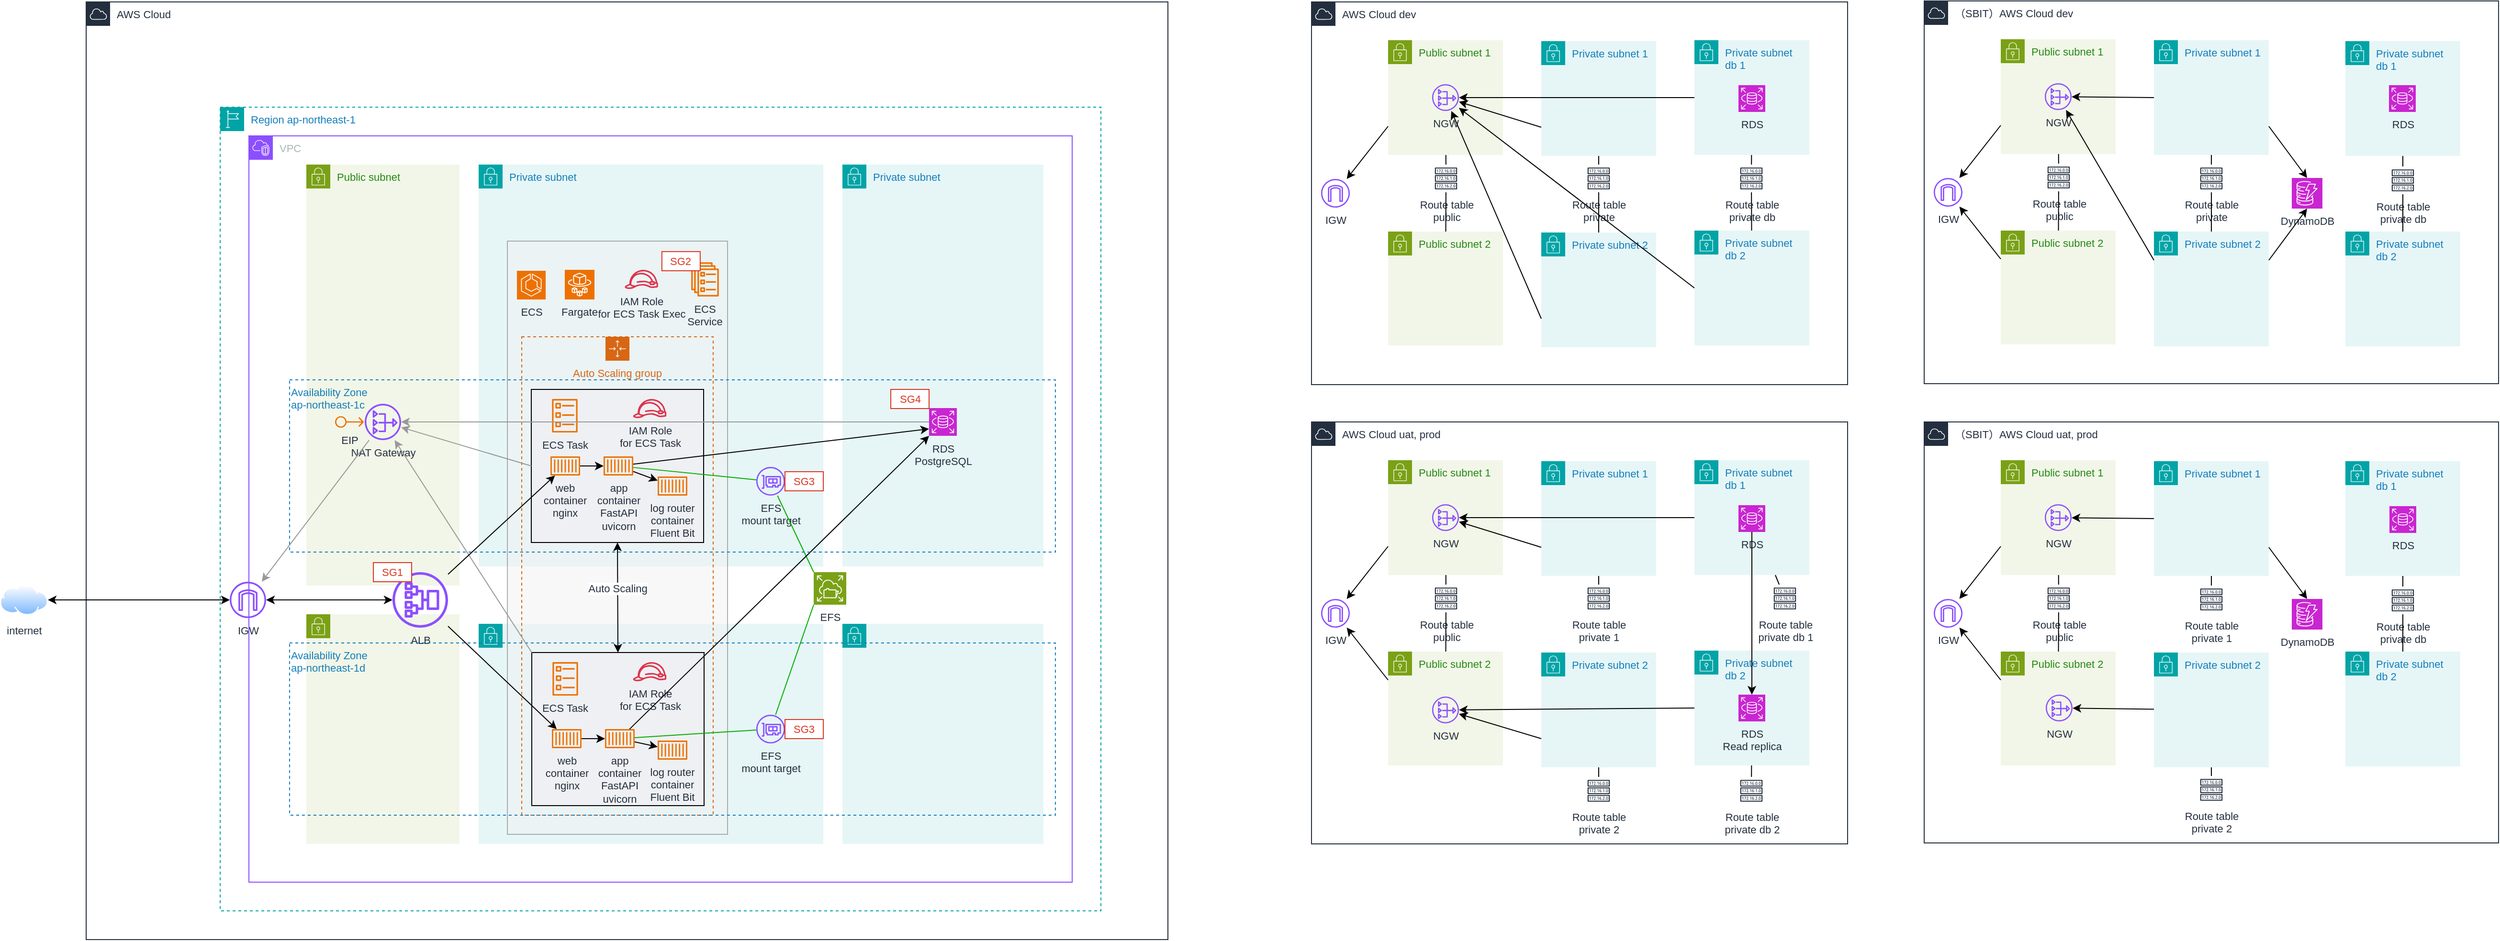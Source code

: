 <mxfile version="22.1.16" type="device" pages="2">
  <diagram id="4RxsYmexvTnRw6DyiLle" name="architecture">
    <mxGraphModel dx="2044" dy="1924" grid="1" gridSize="10" guides="1" tooltips="1" connect="1" arrows="1" fold="1" page="1" pageScale="1" pageWidth="850" pageHeight="1100" math="0" shadow="0">
      <root>
        <mxCell id="0" />
        <mxCell id="1" parent="0" />
        <mxCell id="sc8z11LSSwllU8Mp4BTn-86" value="" style="points=[[0,0],[0.25,0],[0.5,0],[0.75,0],[1,0],[1,0.25],[1,0.5],[1,0.75],[1,1],[0.75,1],[0.5,1],[0.25,1],[0,1],[0,0.75],[0,0.5],[0,0.25]];outlineConnect=0;gradientColor=none;html=1;whiteSpace=wrap;fontSize=11;fontStyle=0;container=0;pointerEvents=0;collapsible=0;recursiveResize=0;shape=mxgraph.aws4.group;grIcon=mxgraph.aws4.group_security_group;grStroke=0;strokeColor=#00A4A6;fillColor=#E6F6F7;verticalAlign=top;align=left;spacingLeft=30;fontColor=#147EBA;dashed=0;expand=0;" parent="1" vertex="1">
          <mxGeometry x="490" y="570" width="360" height="230" as="geometry" />
        </mxCell>
        <mxCell id="sc8z11LSSwllU8Mp4BTn-7" value="Private subnet" style="points=[[0,0],[0.25,0],[0.5,0],[0.75,0],[1,0],[1,0.25],[1,0.5],[1,0.75],[1,1],[0.75,1],[0.5,1],[0.25,1],[0,1],[0,0.75],[0,0.5],[0,0.25]];outlineConnect=0;gradientColor=none;html=1;whiteSpace=wrap;fontSize=11;fontStyle=0;container=0;pointerEvents=0;collapsible=0;recursiveResize=0;shape=mxgraph.aws4.group;grIcon=mxgraph.aws4.group_security_group;grStroke=0;strokeColor=#00A4A6;fillColor=#E6F6F7;verticalAlign=top;align=left;spacingLeft=30;fontColor=#147EBA;dashed=0;expand=0;" parent="1" vertex="1">
          <mxGeometry x="870" y="90" width="210" height="420" as="geometry" />
        </mxCell>
        <mxCell id="sc8z11LSSwllU8Mp4BTn-6" value="Private subnet" style="points=[[0,0],[0.25,0],[0.5,0],[0.75,0],[1,0],[1,0.25],[1,0.5],[1,0.75],[1,1],[0.75,1],[0.5,1],[0.25,1],[0,1],[0,0.75],[0,0.5],[0,0.25]];outlineConnect=0;gradientColor=none;html=1;whiteSpace=wrap;fontSize=11;fontStyle=0;container=0;pointerEvents=0;collapsible=0;recursiveResize=0;shape=mxgraph.aws4.group;grIcon=mxgraph.aws4.group_security_group;grStroke=0;strokeColor=#00A4A6;fillColor=#E6F6F7;verticalAlign=top;align=left;spacingLeft=30;fontColor=#147EBA;dashed=0;expand=0;" parent="1" vertex="1">
          <mxGeometry x="490" y="90" width="360" height="420" as="geometry" />
        </mxCell>
        <mxCell id="sc8z11LSSwllU8Mp4BTn-4" value="VPC" style="points=[[0,0],[0.25,0],[0.5,0],[0.75,0],[1,0],[1,0.25],[1,0.5],[1,0.75],[1,1],[0.75,1],[0.5,1],[0.25,1],[0,1],[0,0.75],[0,0.5],[0,0.25]];outlineConnect=0;gradientColor=none;html=1;whiteSpace=wrap;fontSize=11;fontStyle=0;container=0;pointerEvents=0;collapsible=0;recursiveResize=0;shape=mxgraph.aws4.group;grIcon=mxgraph.aws4.group_vpc2;strokeColor=#8C4FFF;fillColor=none;verticalAlign=top;align=left;spacingLeft=30;fontColor=#AAB7B8;dashed=0;expand=0;" parent="1" vertex="1">
          <mxGeometry x="250" y="60" width="860" height="780" as="geometry" />
        </mxCell>
        <mxCell id="sc8z11LSSwllU8Mp4BTn-3" value="AWS Cloud" style="points=[[0,0],[0.25,0],[0.5,0],[0.75,0],[1,0],[1,0.25],[1,0.5],[1,0.75],[1,1],[0.75,1],[0.5,1],[0.25,1],[0,1],[0,0.75],[0,0.5],[0,0.25]];outlineConnect=0;gradientColor=none;html=1;whiteSpace=wrap;fontSize=11;fontStyle=0;container=0;pointerEvents=0;collapsible=0;recursiveResize=0;shape=mxgraph.aws4.group;grIcon=mxgraph.aws4.group_aws_cloud;strokeColor=#232F3E;fillColor=none;verticalAlign=top;align=left;spacingLeft=30;fontColor=#232F3E;dashed=0;expand=0;" parent="1" vertex="1">
          <mxGeometry x="80" y="-80" width="1130" height="980" as="geometry" />
        </mxCell>
        <mxCell id="sc8z11LSSwllU8Mp4BTn-85" value="Region ap-northeast-1" style="points=[[0,0],[0.25,0],[0.5,0],[0.75,0],[1,0],[1,0.25],[1,0.5],[1,0.75],[1,1],[0.75,1],[0.5,1],[0.25,1],[0,1],[0,0.75],[0,0.5],[0,0.25]];outlineConnect=0;gradientColor=none;html=1;whiteSpace=wrap;fontSize=11;fontStyle=0;container=0;pointerEvents=0;collapsible=0;recursiveResize=0;shape=mxgraph.aws4.group;grIcon=mxgraph.aws4.group_region;strokeColor=#00A4A6;fillColor=none;verticalAlign=top;align=left;spacingLeft=30;fontColor=#147EBA;dashed=1;sketch=0;fontFamily=Helvetica;" parent="1" vertex="1">
          <mxGeometry x="220" y="30" width="920" height="840" as="geometry" />
        </mxCell>
        <mxCell id="sc8z11LSSwllU8Mp4BTn-58" value="" style="fillColor=#F1F1F1;strokeColor=#666666;dashed=0;verticalAlign=top;fontStyle=0;fontColor=#333333;whiteSpace=wrap;html=1;container=0;fontSize=11;expand=0;opacity=50;" parent="1" vertex="1">
          <mxGeometry x="520" y="170" width="230" height="620" as="geometry" />
        </mxCell>
        <mxCell id="sc8z11LSSwllU8Mp4BTn-56" value="IAM Role&lt;br style=&quot;font-size: 11px;&quot;&gt;for ECS Task Exec" style="sketch=0;outlineConnect=0;fontColor=#232F3E;gradientColor=none;fillColor=#DD344C;strokeColor=none;dashed=0;verticalLabelPosition=bottom;verticalAlign=top;align=center;html=1;fontSize=11;fontStyle=0;aspect=fixed;pointerEvents=1;shape=mxgraph.aws4.role;fontFamily=Helvetica;container=0;" parent="1" vertex="1">
          <mxGeometry x="642.28" y="200" width="35.45" height="20" as="geometry" />
        </mxCell>
        <mxCell id="sc8z11LSSwllU8Mp4BTn-57" value="Fargate" style="sketch=0;points=[[0,0,0],[0.25,0,0],[0.5,0,0],[0.75,0,0],[1,0,0],[0,1,0],[0.25,1,0],[0.5,1,0],[0.75,1,0],[1,1,0],[0,0.25,0],[0,0.5,0],[0,0.75,0],[1,0.25,0],[1,0.5,0],[1,0.75,0]];outlineConnect=0;fontColor=#232F3E;fillColor=#ED7100;strokeColor=#ffffff;dashed=0;verticalLabelPosition=bottom;verticalAlign=top;align=center;html=1;fontSize=11;fontStyle=0;aspect=fixed;shape=mxgraph.aws4.resourceIcon;resIcon=mxgraph.aws4.fargate;fontFamily=Helvetica;container=0;" parent="1" vertex="1">
          <mxGeometry x="580" y="200" width="30.97" height="30.97" as="geometry" />
        </mxCell>
        <mxCell id="sc8z11LSSwllU8Mp4BTn-59" value="ECS" style="sketch=0;points=[[0,0,0],[0.25,0,0],[0.5,0,0],[0.75,0,0],[1,0,0],[0,1,0],[0.25,1,0],[0.5,1,0],[0.75,1,0],[1,1,0],[0,0.25,0],[0,0.5,0],[0,0.75,0],[1,0.25,0],[1,0.5,0],[1,0.75,0]];outlineConnect=0;fontColor=#232F3E;fillColor=#ED7100;strokeColor=#ffffff;dashed=0;verticalLabelPosition=bottom;verticalAlign=top;align=center;html=1;fontSize=11;fontStyle=0;aspect=fixed;shape=mxgraph.aws4.resourceIcon;resIcon=mxgraph.aws4.ecs;fontFamily=Helvetica;container=0;" parent="1" vertex="1">
          <mxGeometry x="530" y="200.97" width="30" height="30" as="geometry" />
        </mxCell>
        <mxCell id="sc8z11LSSwllU8Mp4BTn-13" value="Auto Scaling group" style="points=[[0,0],[0.25,0],[0.5,0],[0.75,0],[1,0],[1,0.25],[1,0.5],[1,0.75],[1,1],[0.75,1],[0.5,1],[0.25,1],[0,1],[0,0.75],[0,0.5],[0,0.25]];outlineConnect=0;gradientColor=none;html=1;whiteSpace=wrap;fontSize=11;fontStyle=0;container=0;pointerEvents=0;collapsible=0;recursiveResize=0;shape=mxgraph.aws4.groupCenter;grIcon=mxgraph.aws4.group_auto_scaling_group;grStroke=1;strokeColor=#D86613;fillColor=none;verticalAlign=top;align=center;fontColor=#D86613;dashed=1;spacingTop=25;editable=1;movable=1;resizable=1;rotatable=1;deletable=1;locked=0;connectable=1;expand=0;" parent="1" vertex="1">
          <mxGeometry x="535" y="270" width="200" height="500" as="geometry" />
        </mxCell>
        <mxCell id="sc8z11LSSwllU8Mp4BTn-53" value="ECS&lt;br style=&quot;font-size: 11px;&quot;&gt;Service" style="sketch=0;outlineConnect=0;fontColor=#232F3E;gradientColor=none;fillColor=#ED7100;strokeColor=none;dashed=0;verticalLabelPosition=bottom;verticalAlign=top;align=center;html=1;fontSize=11;fontStyle=0;aspect=fixed;pointerEvents=1;shape=mxgraph.aws4.ecs_service;fontFamily=Helvetica;container=0;" parent="1" vertex="1">
          <mxGeometry x="711.97" y="192.16" width="29" height="35.69" as="geometry" />
        </mxCell>
        <mxCell id="sc8z11LSSwllU8Mp4BTn-24" value="" style="fillColor=#EFF0F3;strokeColor=default;dashed=0;verticalAlign=top;fontStyle=0;fontColor=#232F3D;whiteSpace=wrap;html=1;container=0;fontSize=11;expand=0;" parent="1" vertex="1">
          <mxGeometry x="545" y="325" width="180" height="160" as="geometry" />
        </mxCell>
        <mxCell id="sc8z11LSSwllU8Mp4BTn-20" value="app&lt;br style=&quot;font-size: 11px;&quot;&gt;container&lt;br style=&quot;font-size: 11px;&quot;&gt;FastAPI&lt;br style=&quot;font-size: 11px;&quot;&gt;uvicorn" style="sketch=0;outlineConnect=0;fontColor=#232F3E;gradientColor=none;fillColor=#ED7100;strokeColor=none;dashed=0;verticalLabelPosition=bottom;verticalAlign=top;align=center;html=1;fontSize=11;fontStyle=0;aspect=fixed;pointerEvents=1;shape=mxgraph.aws4.container_1;container=0;" parent="1" vertex="1">
          <mxGeometry x="620.48" y="395" width="30.97" height="20" as="geometry" />
        </mxCell>
        <mxCell id="sc8z11LSSwllU8Mp4BTn-21" value="log router&lt;br style=&quot;font-size: 11px;&quot;&gt;container&lt;br style=&quot;font-size: 11px;&quot;&gt;Fluent Bit" style="sketch=0;outlineConnect=0;fontColor=#232F3E;gradientColor=none;fillColor=#ED7100;strokeColor=none;dashed=0;verticalLabelPosition=bottom;verticalAlign=top;align=center;html=1;fontSize=11;fontStyle=0;aspect=fixed;pointerEvents=1;shape=mxgraph.aws4.container_1;container=0;" parent="1" vertex="1">
          <mxGeometry x="676.98" y="416" width="30.97" height="20" as="geometry" />
        </mxCell>
        <mxCell id="sc8z11LSSwllU8Mp4BTn-22" value="" style="endArrow=classic;html=1;rounded=0;fontSize=11;" parent="1" source="sc8z11LSSwllU8Mp4BTn-19" target="sc8z11LSSwllU8Mp4BTn-20" edge="1">
          <mxGeometry width="50" height="50" relative="1" as="geometry">
            <mxPoint x="795" y="865" as="sourcePoint" />
            <mxPoint x="845" y="815" as="targetPoint" />
          </mxGeometry>
        </mxCell>
        <mxCell id="sc8z11LSSwllU8Mp4BTn-23" value="" style="endArrow=classic;html=1;rounded=0;fontSize=11;" parent="1" source="sc8z11LSSwllU8Mp4BTn-20" target="sc8z11LSSwllU8Mp4BTn-21" edge="1">
          <mxGeometry width="50" height="50" relative="1" as="geometry">
            <mxPoint x="583" y="431" as="sourcePoint" />
            <mxPoint x="630" y="431" as="targetPoint" />
          </mxGeometry>
        </mxCell>
        <mxCell id="sc8z11LSSwllU8Mp4BTn-19" value="web&lt;br style=&quot;font-size: 11px;&quot;&gt;container&lt;br style=&quot;font-size: 11px;&quot;&gt;nginx" style="sketch=0;outlineConnect=0;fontColor=#232F3E;gradientColor=none;fillColor=#ED7100;strokeColor=none;dashed=0;verticalLabelPosition=bottom;verticalAlign=top;align=center;html=1;fontSize=11;fontStyle=0;aspect=fixed;pointerEvents=1;shape=mxgraph.aws4.container_1;container=0;" parent="1" vertex="1">
          <mxGeometry x="565" y="395" width="30.97" height="20" as="geometry" />
        </mxCell>
        <mxCell id="sc8z11LSSwllU8Mp4BTn-54" value="ECS Task" style="sketch=0;outlineConnect=0;fontColor=#232F3E;gradientColor=none;fillColor=#ED7100;strokeColor=none;dashed=0;verticalLabelPosition=bottom;verticalAlign=top;align=center;html=1;fontSize=11;fontStyle=0;aspect=fixed;pointerEvents=1;shape=mxgraph.aws4.ecs_task;fontFamily=Helvetica;container=0;" parent="1" vertex="1">
          <mxGeometry x="566.5" y="335" width="27" height="35.03" as="geometry" />
        </mxCell>
        <mxCell id="sc8z11LSSwllU8Mp4BTn-55" value="IAM Role&lt;br style=&quot;font-size: 11px;&quot;&gt;for ECS Task" style="sketch=0;outlineConnect=0;fontColor=#232F3E;gradientColor=none;fillColor=#DD344C;strokeColor=none;dashed=0;verticalLabelPosition=bottom;verticalAlign=top;align=center;html=1;fontSize=11;fontStyle=0;aspect=fixed;pointerEvents=1;shape=mxgraph.aws4.role;fontFamily=Helvetica;container=0;" parent="1" vertex="1">
          <mxGeometry x="650.97" y="335" width="35.45" height="20" as="geometry" />
        </mxCell>
        <mxCell id="sc8z11LSSwllU8Mp4BTn-91" value="" style="fillColor=#EFF0F3;strokeColor=default;dashed=0;verticalAlign=top;fontStyle=0;fontColor=#232F3D;whiteSpace=wrap;html=1;container=0;fontSize=11;" parent="1" vertex="1">
          <mxGeometry x="545.48" y="600" width="180" height="160" as="geometry" />
        </mxCell>
        <mxCell id="sc8z11LSSwllU8Mp4BTn-33" value="" style="endArrow=classic;startArrow=classic;html=1;rounded=0;entryX=0.5;entryY=1;entryDx=0;entryDy=0;fontSize=11;exitX=0.5;exitY=0;exitDx=0;exitDy=0;" parent="1" source="sc8z11LSSwllU8Mp4BTn-91" target="sc8z11LSSwllU8Mp4BTn-24" edge="1">
          <mxGeometry width="50" height="50" relative="1" as="geometry">
            <mxPoint x="635" y="590" as="sourcePoint" />
            <mxPoint x="905" y="525" as="targetPoint" />
          </mxGeometry>
        </mxCell>
        <mxCell id="sc8z11LSSwllU8Mp4BTn-60" value="Auto Scaling" style="edgeLabel;html=1;align=center;verticalAlign=middle;resizable=0;points=[];fontSize=11;fontFamily=Helvetica;fontColor=#232F3E;container=0;" parent="sc8z11LSSwllU8Mp4BTn-33" vertex="1" connectable="0">
          <mxGeometry x="-0.029" relative="1" as="geometry">
            <mxPoint y="-11" as="offset" />
          </mxGeometry>
        </mxCell>
        <mxCell id="sc8z11LSSwllU8Mp4BTn-92" value="app&lt;br style=&quot;font-size: 11px;&quot;&gt;container&lt;br style=&quot;font-size: 11px;&quot;&gt;FastAPI&lt;br style=&quot;font-size: 11px;&quot;&gt;uvicorn" style="sketch=0;outlineConnect=0;fontColor=#232F3E;gradientColor=none;fillColor=#ED7100;strokeColor=none;dashed=0;verticalLabelPosition=bottom;verticalAlign=top;align=center;html=1;fontSize=11;fontStyle=0;aspect=fixed;pointerEvents=1;shape=mxgraph.aws4.container_1;container=0;" parent="1" vertex="1">
          <mxGeometry x="621.98" y="680" width="30.97" height="20" as="geometry" />
        </mxCell>
        <mxCell id="sc8z11LSSwllU8Mp4BTn-93" value="log router&lt;br style=&quot;font-size: 11px;&quot;&gt;container&lt;br style=&quot;font-size: 11px;&quot;&gt;Fluent Bit" style="sketch=0;outlineConnect=0;fontColor=#232F3E;gradientColor=none;fillColor=#ED7100;strokeColor=none;dashed=0;verticalLabelPosition=bottom;verticalAlign=top;align=center;html=1;fontSize=11;fontStyle=0;aspect=fixed;pointerEvents=1;shape=mxgraph.aws4.container_1;container=0;" parent="1" vertex="1">
          <mxGeometry x="676.98" y="692" width="30.97" height="20" as="geometry" />
        </mxCell>
        <mxCell id="sc8z11LSSwllU8Mp4BTn-94" value="" style="endArrow=classic;html=1;rounded=0;fontSize=11;" parent="1" source="sc8z11LSSwllU8Mp4BTn-96" target="sc8z11LSSwllU8Mp4BTn-92" edge="1">
          <mxGeometry width="50" height="50" relative="1" as="geometry">
            <mxPoint x="796.98" y="1140" as="sourcePoint" />
            <mxPoint x="846.98" y="1090" as="targetPoint" />
          </mxGeometry>
        </mxCell>
        <mxCell id="sc8z11LSSwllU8Mp4BTn-95" value="" style="endArrow=classic;html=1;rounded=0;fontSize=11;" parent="1" source="sc8z11LSSwllU8Mp4BTn-92" target="sc8z11LSSwllU8Mp4BTn-93" edge="1">
          <mxGeometry width="50" height="50" relative="1" as="geometry">
            <mxPoint x="584.98" y="706" as="sourcePoint" />
            <mxPoint x="631.98" y="706" as="targetPoint" />
          </mxGeometry>
        </mxCell>
        <mxCell id="sc8z11LSSwllU8Mp4BTn-96" value="web&lt;br style=&quot;font-size: 11px;&quot;&gt;container&lt;br style=&quot;font-size: 11px;&quot;&gt;nginx" style="sketch=0;outlineConnect=0;fontColor=#232F3E;gradientColor=none;fillColor=#ED7100;strokeColor=none;dashed=0;verticalLabelPosition=bottom;verticalAlign=top;align=center;html=1;fontSize=11;fontStyle=0;aspect=fixed;pointerEvents=1;shape=mxgraph.aws4.container_1;container=0;" parent="1" vertex="1">
          <mxGeometry x="566.5" y="680" width="30.97" height="20" as="geometry" />
        </mxCell>
        <mxCell id="sc8z11LSSwllU8Mp4BTn-97" value="ECS Task" style="sketch=0;outlineConnect=0;fontColor=#232F3E;gradientColor=none;fillColor=#ED7100;strokeColor=none;dashed=0;verticalLabelPosition=bottom;verticalAlign=top;align=center;html=1;fontSize=11;fontStyle=0;aspect=fixed;pointerEvents=1;shape=mxgraph.aws4.ecs_task;fontFamily=Helvetica;container=0;" parent="1" vertex="1">
          <mxGeometry x="566.98" y="610" width="27" height="35.03" as="geometry" />
        </mxCell>
        <mxCell id="sc8z11LSSwllU8Mp4BTn-98" value="IAM Role&lt;br style=&quot;font-size: 11px;&quot;&gt;for ECS Task" style="sketch=0;outlineConnect=0;fontColor=#232F3E;gradientColor=none;fillColor=#DD344C;strokeColor=none;dashed=0;verticalLabelPosition=bottom;verticalAlign=top;align=center;html=1;fontSize=11;fontStyle=0;aspect=fixed;pointerEvents=1;shape=mxgraph.aws4.role;fontFamily=Helvetica;container=0;" parent="1" vertex="1">
          <mxGeometry x="650.97" y="610" width="35.45" height="20" as="geometry" />
        </mxCell>
        <mxCell id="sc8z11LSSwllU8Mp4BTn-104" value="SG2" style="fillColor=default;strokeColor=#DD3522;verticalAlign=middle;fontStyle=0;fontColor=#DD3522;whiteSpace=wrap;html=1;dashed=0;sketch=0;align=center;fontFamily=Helvetica;fontSize=11;container=0;" parent="1" vertex="1">
          <mxGeometry x="681.42" y="180.97" width="40" height="20" as="geometry" />
        </mxCell>
        <mxCell id="sc8z11LSSwllU8Mp4BTn-114" value="" style="endArrow=none;html=1;rounded=0;fontFamily=Helvetica;fontSize=11;fontColor=#232F3E;strokeColor=#03AD00;" parent="1" source="sc8z11LSSwllU8Mp4BTn-20" target="sc8z11LSSwllU8Mp4BTn-106" edge="1">
          <mxGeometry width="50" height="50" relative="1" as="geometry">
            <mxPoint x="730" y="390" as="sourcePoint" />
            <mxPoint x="780" y="340" as="targetPoint" />
          </mxGeometry>
        </mxCell>
        <mxCell id="sc8z11LSSwllU8Mp4BTn-117" value="" style="endArrow=none;html=1;rounded=0;fontFamily=Helvetica;fontSize=11;fontColor=#232F3E;strokeColor=#03AD00;" parent="1" source="sc8z11LSSwllU8Mp4BTn-92" target="sc8z11LSSwllU8Mp4BTn-107" edge="1">
          <mxGeometry width="50" height="50" relative="1" as="geometry">
            <mxPoint x="805" y="620" as="sourcePoint" />
            <mxPoint x="840" y="570" as="targetPoint" />
          </mxGeometry>
        </mxCell>
        <mxCell id="sc8z11LSSwllU8Mp4BTn-5" value="Public subnet" style="points=[[0,0],[0.25,0],[0.5,0],[0.75,0],[1,0],[1,0.25],[1,0.5],[1,0.75],[1,1],[0.75,1],[0.5,1],[0.25,1],[0,1],[0,0.75],[0,0.5],[0,0.25]];outlineConnect=0;gradientColor=none;html=1;whiteSpace=wrap;fontSize=11;fontStyle=0;container=0;pointerEvents=0;collapsible=0;recursiveResize=0;shape=mxgraph.aws4.group;grIcon=mxgraph.aws4.group_security_group;grStroke=0;strokeColor=#7AA116;fillColor=#F2F6E8;verticalAlign=top;align=left;spacingLeft=30;fontColor=#248814;dashed=0;expand=0;" parent="1" vertex="1">
          <mxGeometry x="310" y="90" width="160" height="440" as="geometry" />
        </mxCell>
        <mxCell id="sc8z11LSSwllU8Mp4BTn-87" value="" style="points=[[0,0],[0.25,0],[0.5,0],[0.75,0],[1,0],[1,0.25],[1,0.5],[1,0.75],[1,1],[0.75,1],[0.5,1],[0.25,1],[0,1],[0,0.75],[0,0.5],[0,0.25]];outlineConnect=0;gradientColor=none;html=1;whiteSpace=wrap;fontSize=11;fontStyle=0;container=0;pointerEvents=0;collapsible=0;recursiveResize=0;shape=mxgraph.aws4.group;grIcon=mxgraph.aws4.group_security_group;grStroke=0;strokeColor=#00A4A6;fillColor=#E6F6F7;verticalAlign=top;align=left;spacingLeft=30;fontColor=#147EBA;dashed=0;expand=0;" parent="1" vertex="1">
          <mxGeometry x="870" y="570" width="210" height="230" as="geometry" />
        </mxCell>
        <mxCell id="sc8z11LSSwllU8Mp4BTn-14" value="IGW" style="sketch=0;outlineConnect=0;fontColor=#232F3E;gradientColor=none;fillColor=#8C4FFF;strokeColor=none;dashed=0;verticalLabelPosition=bottom;verticalAlign=top;align=center;html=1;fontSize=11;fontStyle=0;aspect=fixed;pointerEvents=1;shape=mxgraph.aws4.internet_gateway;container=0;" parent="1" vertex="1">
          <mxGeometry x="230" y="526" width="38" height="38" as="geometry" />
        </mxCell>
        <mxCell id="sc8z11LSSwllU8Mp4BTn-37" value="" style="endArrow=classic;startArrow=classic;html=1;rounded=0;fontSize=11;" parent="1" source="sc8z11LSSwllU8Mp4BTn-14" target="sc8z11LSSwllU8Mp4BTn-36" edge="1">
          <mxGeometry width="50" height="50" relative="1" as="geometry">
            <mxPoint x="660" y="430" as="sourcePoint" />
            <mxPoint x="710" y="380" as="targetPoint" />
          </mxGeometry>
        </mxCell>
        <mxCell id="sc8z11LSSwllU8Mp4BTn-88" value="" style="points=[[0,0],[0.25,0],[0.5,0],[0.75,0],[1,0],[1,0.25],[1,0.5],[1,0.75],[1,1],[0.75,1],[0.5,1],[0.25,1],[0,1],[0,0.75],[0,0.5],[0,0.25]];outlineConnect=0;gradientColor=none;html=1;whiteSpace=wrap;fontSize=11;fontStyle=0;container=0;pointerEvents=0;collapsible=0;recursiveResize=0;shape=mxgraph.aws4.group;grIcon=mxgraph.aws4.group_security_group;grStroke=0;strokeColor=#7AA116;fillColor=#F2F6E8;verticalAlign=top;align=left;spacingLeft=30;fontColor=#248814;dashed=0;expand=0;" parent="1" vertex="1">
          <mxGeometry x="310" y="560" width="160" height="240" as="geometry" />
        </mxCell>
        <mxCell id="sc8z11LSSwllU8Mp4BTn-36" value="ALB" style="sketch=0;outlineConnect=0;fontColor=#232F3E;gradientColor=none;fillColor=#8C4FFF;strokeColor=none;dashed=0;verticalLabelPosition=bottom;verticalAlign=top;align=center;html=1;fontSize=11;fontStyle=0;aspect=fixed;pointerEvents=1;shape=mxgraph.aws4.application_load_balancer;container=0;direction=south;" parent="1" vertex="1">
          <mxGeometry x="400" y="516" width="58" height="58" as="geometry" />
        </mxCell>
        <mxCell id="sc8z11LSSwllU8Mp4BTn-89" value="Availability Zone&lt;br style=&quot;font-size: 11px;&quot;&gt;ap-northeast-1d" style="fillColor=none;strokeColor=#147EBA;dashed=1;verticalAlign=top;fontStyle=0;fontColor=#147EBA;whiteSpace=wrap;html=1;align=left;container=0;expand=0;fontSize=11;" parent="1" vertex="1">
          <mxGeometry x="292.46" y="590" width="800" height="180" as="geometry" />
        </mxCell>
        <mxCell id="sc8z11LSSwllU8Mp4BTn-103" value="NAT Gateway" style="sketch=0;outlineConnect=0;fontColor=#232F3E;gradientColor=none;fillColor=#8C4FFF;strokeColor=none;dashed=0;verticalLabelPosition=bottom;verticalAlign=top;align=center;html=1;fontSize=11;fontStyle=0;aspect=fixed;pointerEvents=1;shape=mxgraph.aws4.nat_gateway;fontFamily=Helvetica;container=0;" parent="1" vertex="1">
          <mxGeometry x="371" y="340" width="38" height="38" as="geometry" />
        </mxCell>
        <mxCell id="sc8z11LSSwllU8Mp4BTn-81" value="SG1" style="fillColor=default;strokeColor=#DD3522;verticalAlign=middle;fontStyle=0;fontColor=#DD3522;whiteSpace=wrap;html=1;dashed=0;sketch=0;align=center;fontFamily=Helvetica;fontSize=11;container=0;" parent="1" vertex="1">
          <mxGeometry x="380" y="506" width="40" height="20" as="geometry" />
        </mxCell>
        <mxCell id="sc8z11LSSwllU8Mp4BTn-107" value="EFS&lt;br style=&quot;font-size: 11px;&quot;&gt;mount target" style="sketch=0;outlineConnect=0;fontColor=#232F3E;gradientColor=none;fillColor=#8C4FFF;strokeColor=none;dashed=0;verticalLabelPosition=bottom;verticalAlign=top;align=center;html=1;fontSize=11;fontStyle=0;aspect=fixed;pointerEvents=1;shape=mxgraph.aws4.elastic_network_interface;fontFamily=Helvetica;container=0;" parent="1" vertex="1">
          <mxGeometry x="780" y="665" width="30" height="30" as="geometry" />
        </mxCell>
        <mxCell id="sc8z11LSSwllU8Mp4BTn-108" value="EFS" style="sketch=0;points=[[0,0,0],[0.25,0,0],[0.5,0,0],[0.75,0,0],[1,0,0],[0,1,0],[0.25,1,0],[0.5,1,0],[0.75,1,0],[1,1,0],[0,0.25,0],[0,0.5,0],[0,0.75,0],[1,0.25,0],[1,0.5,0],[1,0.75,0]];outlineConnect=0;fontColor=#232F3E;fillColor=#7AA116;strokeColor=#ffffff;dashed=0;verticalLabelPosition=bottom;verticalAlign=top;align=center;html=1;fontSize=11;fontStyle=0;aspect=fixed;shape=mxgraph.aws4.resourceIcon;resIcon=mxgraph.aws4.elastic_file_system;fontFamily=Helvetica;container=0;" parent="1" vertex="1">
          <mxGeometry x="840" y="516" width="34" height="34" as="geometry" />
        </mxCell>
        <mxCell id="sc8z11LSSwllU8Mp4BTn-106" value="EFS&lt;br style=&quot;font-size: 11px;&quot;&gt;mount target" style="sketch=0;outlineConnect=0;fontColor=#232F3E;gradientColor=none;fillColor=#8C4FFF;strokeColor=none;dashed=0;verticalLabelPosition=bottom;verticalAlign=top;align=center;html=1;fontSize=11;fontStyle=0;aspect=fixed;pointerEvents=1;shape=mxgraph.aws4.elastic_network_interface;fontFamily=Helvetica;container=0;" parent="1" vertex="1">
          <mxGeometry x="780" y="406" width="30" height="30" as="geometry" />
        </mxCell>
        <mxCell id="sc8z11LSSwllU8Mp4BTn-115" value="" style="endArrow=none;html=1;rounded=0;fontFamily=Helvetica;fontSize=11;fontColor=#232F3E;strokeColor=#03AD00;entryX=0;entryY=0;entryDx=0;entryDy=0;entryPerimeter=0;" parent="1" source="sc8z11LSSwllU8Mp4BTn-106" target="sc8z11LSSwllU8Mp4BTn-108" edge="1">
          <mxGeometry width="50" height="50" relative="1" as="geometry">
            <mxPoint x="656" y="430" as="sourcePoint" />
            <mxPoint x="780" y="470" as="targetPoint" />
          </mxGeometry>
        </mxCell>
        <mxCell id="sc8z11LSSwllU8Mp4BTn-116" value="" style="endArrow=none;html=1;rounded=0;fontFamily=Helvetica;fontSize=11;fontColor=#232F3E;strokeColor=#03AD00;entryX=0;entryY=1;entryDx=0;entryDy=0;entryPerimeter=0;" parent="1" source="sc8z11LSSwllU8Mp4BTn-107" target="sc8z11LSSwllU8Mp4BTn-108" edge="1">
          <mxGeometry width="50" height="50" relative="1" as="geometry">
            <mxPoint x="806" y="490" as="sourcePoint" />
            <mxPoint x="840" y="536" as="targetPoint" />
          </mxGeometry>
        </mxCell>
        <mxCell id="sc8z11LSSwllU8Mp4BTn-118" value="SG3" style="fillColor=default;strokeColor=#DD3522;verticalAlign=middle;fontStyle=0;fontColor=#DD3522;whiteSpace=wrap;html=1;dashed=0;sketch=0;align=center;fontFamily=Helvetica;fontSize=11;container=0;" parent="1" vertex="1">
          <mxGeometry x="810.0" y="411" width="40" height="20" as="geometry" />
        </mxCell>
        <mxCell id="sc8z11LSSwllU8Mp4BTn-119" value="SG3" style="fillColor=default;strokeColor=#DD3522;verticalAlign=middle;fontStyle=0;fontColor=#DD3522;whiteSpace=wrap;html=1;dashed=0;sketch=0;align=center;fontFamily=Helvetica;fontSize=11;container=0;" parent="1" vertex="1">
          <mxGeometry x="810.0" y="670" width="40" height="20" as="geometry" />
        </mxCell>
        <mxCell id="sc8z11LSSwllU8Mp4BTn-120" value="RDS&lt;br style=&quot;font-size: 11px;&quot;&gt;PostgreSQL" style="sketch=0;points=[[0,0,0],[0.25,0,0],[0.5,0,0],[0.75,0,0],[1,0,0],[0,1,0],[0.25,1,0],[0.5,1,0],[0.75,1,0],[1,1,0],[0,0.25,0],[0,0.5,0],[0,0.75,0],[1,0.25,0],[1,0.5,0],[1,0.75,0]];outlineConnect=0;fontColor=#232F3E;fillColor=#C925D1;strokeColor=#ffffff;dashed=0;verticalLabelPosition=bottom;verticalAlign=top;align=center;html=1;fontSize=11;fontStyle=0;aspect=fixed;shape=mxgraph.aws4.resourceIcon;resIcon=mxgraph.aws4.rds;fontFamily=Helvetica;container=0;" parent="1" vertex="1">
          <mxGeometry x="960.5" y="344.5" width="29" height="29" as="geometry" />
        </mxCell>
        <mxCell id="sc8z11LSSwllU8Mp4BTn-125" value="" style="endArrow=classic;html=1;rounded=0;fontFamily=Helvetica;fontSize=11;fontColor=#232F3E;strokeColor=#999999;" parent="1" source="sc8z11LSSwllU8Mp4BTn-103" target="sc8z11LSSwllU8Mp4BTn-14" edge="1">
          <mxGeometry width="50" height="50" relative="1" as="geometry">
            <mxPoint x="550" y="415" as="sourcePoint" />
            <mxPoint x="419" y="427" as="targetPoint" />
          </mxGeometry>
        </mxCell>
        <mxCell id="sc8z11LSSwllU8Mp4BTn-126" value="" style="endArrow=classic;html=1;rounded=0;fontFamily=Helvetica;fontSize=11;fontColor=#232F3E;exitX=0;exitY=0.5;exitDx=0;exitDy=0;strokeColor=#999999;exitPerimeter=0;" parent="1" source="sc8z11LSSwllU8Mp4BTn-120" target="sc8z11LSSwllU8Mp4BTn-103" edge="1">
          <mxGeometry width="50" height="50" relative="1" as="geometry">
            <mxPoint x="550" y="415" as="sourcePoint" />
            <mxPoint x="419" y="392" as="targetPoint" />
          </mxGeometry>
        </mxCell>
        <mxCell id="sc8z11LSSwllU8Mp4BTn-121" value="" style="endArrow=classic;html=1;rounded=0;fontFamily=Helvetica;fontSize=11;fontColor=#232F3E;exitX=0;exitY=0.5;exitDx=0;exitDy=0;strokeColor=#999999;" parent="1" source="sc8z11LSSwllU8Mp4BTn-24" target="sc8z11LSSwllU8Mp4BTn-103" edge="1">
          <mxGeometry width="50" height="50" relative="1" as="geometry">
            <mxPoint x="530" y="540" as="sourcePoint" />
            <mxPoint x="580" y="490" as="targetPoint" />
          </mxGeometry>
        </mxCell>
        <mxCell id="sc8z11LSSwllU8Mp4BTn-122" value="" style="endArrow=classic;html=1;rounded=0;fontFamily=Helvetica;fontSize=11;fontColor=#232F3E;exitX=0;exitY=0;exitDx=0;exitDy=0;strokeColor=#999999;" parent="1" source="sc8z11LSSwllU8Mp4BTn-91" target="sc8z11LSSwllU8Mp4BTn-103" edge="1">
          <mxGeometry width="50" height="50" relative="1" as="geometry">
            <mxPoint x="550" y="415" as="sourcePoint" />
            <mxPoint x="419" y="427" as="targetPoint" />
          </mxGeometry>
        </mxCell>
        <mxCell id="sc8z11LSSwllU8Mp4BTn-101" value="" style="endArrow=classic;html=1;rounded=0;fontFamily=Helvetica;fontSize=11;fontColor=#232F3E;" parent="1" source="sc8z11LSSwllU8Mp4BTn-36" target="sc8z11LSSwllU8Mp4BTn-19" edge="1">
          <mxGeometry width="50" height="50" relative="1" as="geometry">
            <mxPoint x="570" y="580" as="sourcePoint" />
            <mxPoint x="620" y="530" as="targetPoint" />
          </mxGeometry>
        </mxCell>
        <mxCell id="sc8z11LSSwllU8Mp4BTn-102" value="" style="endArrow=classic;html=1;rounded=0;fontFamily=Helvetica;fontSize=11;fontColor=#232F3E;" parent="1" source="sc8z11LSSwllU8Mp4BTn-36" target="sc8z11LSSwllU8Mp4BTn-96" edge="1">
          <mxGeometry width="50" height="50" relative="1" as="geometry">
            <mxPoint x="470" y="590" as="sourcePoint" />
            <mxPoint x="586" y="502" as="targetPoint" />
          </mxGeometry>
        </mxCell>
        <mxCell id="sc8z11LSSwllU8Mp4BTn-129" value="SG4" style="fillColor=default;strokeColor=#DD3522;verticalAlign=middle;fontStyle=0;fontColor=#DD3522;whiteSpace=wrap;html=1;dashed=0;sketch=0;align=center;fontFamily=Helvetica;fontSize=11;container=0;" parent="1" vertex="1">
          <mxGeometry x="920.5" y="325" width="40" height="20" as="geometry" />
        </mxCell>
        <mxCell id="sc8z11LSSwllU8Mp4BTn-130" value="" style="endArrow=classic;html=1;rounded=0;fontFamily=Helvetica;fontSize=11;fontColor=#232F3E;entryX=0;entryY=0.75;entryDx=0;entryDy=0;entryPerimeter=0;" parent="1" source="sc8z11LSSwllU8Mp4BTn-20" target="sc8z11LSSwllU8Mp4BTn-120" edge="1">
          <mxGeometry width="50" height="50" relative="1" as="geometry">
            <mxPoint x="650" y="470" as="sourcePoint" />
            <mxPoint x="700" y="420" as="targetPoint" />
          </mxGeometry>
        </mxCell>
        <mxCell id="sc8z11LSSwllU8Mp4BTn-131" value="" style="endArrow=classic;html=1;rounded=0;fontFamily=Helvetica;fontSize=11;fontColor=#232F3E;entryX=0;entryY=1;entryDx=0;entryDy=0;entryPerimeter=0;" parent="1" source="sc8z11LSSwllU8Mp4BTn-92" target="sc8z11LSSwllU8Mp4BTn-120" edge="1">
          <mxGeometry width="50" height="50" relative="1" as="geometry">
            <mxPoint x="661" y="413" as="sourcePoint" />
            <mxPoint x="971" y="376" as="targetPoint" />
          </mxGeometry>
        </mxCell>
        <mxCell id="sc8z11LSSwllU8Mp4BTn-8" value="Availability Zone&lt;br style=&quot;font-size: 11px;&quot;&gt;ap-northeast-1c" style="fillColor=none;strokeColor=#147EBA;dashed=1;verticalAlign=top;fontStyle=0;fontColor=#147EBA;whiteSpace=wrap;html=1;align=left;container=0;expand=0;fontSize=11;" parent="1" vertex="1">
          <mxGeometry x="292.46" y="315" width="800" height="180" as="geometry" />
        </mxCell>
        <mxCell id="sc8z11LSSwllU8Mp4BTn-132" value="internet" style="image;aspect=fixed;perimeter=ellipsePerimeter;html=1;align=center;shadow=0;dashed=0;spacingTop=3;image=img/lib/active_directory/internet_cloud.svg;sketch=0;strokeColor=#ffffff;verticalAlign=top;fontFamily=Helvetica;fontSize=11;fontColor=#232F3E;fillColor=#ED7100;" parent="1" vertex="1">
          <mxGeometry x="-10" y="529.25" width="50" height="31.5" as="geometry" />
        </mxCell>
        <mxCell id="sc8z11LSSwllU8Mp4BTn-133" value="" style="endArrow=classic;startArrow=classic;html=1;rounded=0;fontFamily=Helvetica;fontSize=11;fontColor=#232F3E;exitX=1;exitY=0.5;exitDx=0;exitDy=0;" parent="1" source="sc8z11LSSwllU8Mp4BTn-132" target="sc8z11LSSwllU8Mp4BTn-14" edge="1">
          <mxGeometry width="50" height="50" relative="1" as="geometry">
            <mxPoint x="320" y="580" as="sourcePoint" />
            <mxPoint x="370" y="530" as="targetPoint" />
          </mxGeometry>
        </mxCell>
        <mxCell id="sc8z11LSSwllU8Mp4BTn-134" value="EIP" style="sketch=0;outlineConnect=0;fontColor=#232F3E;gradientColor=none;fillColor=#ED7100;strokeColor=none;dashed=0;verticalLabelPosition=bottom;verticalAlign=top;align=center;html=1;fontSize=11;fontStyle=0;aspect=fixed;pointerEvents=1;shape=mxgraph.aws4.elastic_ip_address;fontFamily=Helvetica;" parent="1" vertex="1">
          <mxGeometry x="340" y="352.75" width="30" height="12.5" as="geometry" />
        </mxCell>
        <mxCell id="sc8z11LSSwllU8Mp4BTn-198" value="（SBIT）AWS Cloud dev" style="points=[[0,0],[0.25,0],[0.5,0],[0.75,0],[1,0],[1,0.25],[1,0.5],[1,0.75],[1,1],[0.75,1],[0.5,1],[0.25,1],[0,1],[0,0.75],[0,0.5],[0,0.25]];outlineConnect=0;gradientColor=none;html=1;whiteSpace=wrap;fontSize=11;fontStyle=0;container=1;pointerEvents=0;collapsible=0;recursiveResize=0;shape=mxgraph.aws4.group;grIcon=mxgraph.aws4.group_aws_cloud;strokeColor=#232F3E;fillColor=none;verticalAlign=top;align=left;spacingLeft=30;fontColor=#232F3E;dashed=0;sketch=0;fontFamily=Helvetica;" parent="1" vertex="1">
          <mxGeometry x="2000" y="-81" width="600" height="400" as="geometry" />
        </mxCell>
        <mxCell id="sc8z11LSSwllU8Mp4BTn-199" value="Public subnet 1" style="points=[[0,0],[0.25,0],[0.5,0],[0.75,0],[1,0],[1,0.25],[1,0.5],[1,0.75],[1,1],[0.75,1],[0.5,1],[0.25,1],[0,1],[0,0.75],[0,0.5],[0,0.25]];outlineConnect=0;gradientColor=none;html=1;whiteSpace=wrap;fontSize=11;fontStyle=0;container=0;pointerEvents=0;collapsible=0;recursiveResize=0;shape=mxgraph.aws4.group;grIcon=mxgraph.aws4.group_security_group;grStroke=0;strokeColor=#7AA116;fillColor=#F2F6E8;verticalAlign=top;align=left;spacingLeft=30;fontColor=#248814;dashed=0;expand=0;" parent="sc8z11LSSwllU8Mp4BTn-198" vertex="1">
          <mxGeometry x="80" y="40" width="120" height="120" as="geometry" />
        </mxCell>
        <mxCell id="sc8z11LSSwllU8Mp4BTn-200" value="Public subnet 2" style="points=[[0,0],[0.25,0],[0.5,0],[0.75,0],[1,0],[1,0.25],[1,0.5],[1,0.75],[1,1],[0.75,1],[0.5,1],[0.25,1],[0,1],[0,0.75],[0,0.5],[0,0.25]];outlineConnect=0;gradientColor=none;html=1;whiteSpace=wrap;fontSize=11;fontStyle=0;container=0;pointerEvents=0;collapsible=0;recursiveResize=0;shape=mxgraph.aws4.group;grIcon=mxgraph.aws4.group_security_group;grStroke=0;strokeColor=#7AA116;fillColor=#F2F6E8;verticalAlign=top;align=left;spacingLeft=30;fontColor=#248814;dashed=0;expand=0;" parent="sc8z11LSSwllU8Mp4BTn-198" vertex="1">
          <mxGeometry x="80" y="240" width="120" height="119" as="geometry" />
        </mxCell>
        <mxCell id="sc8z11LSSwllU8Mp4BTn-201" value="NGW" style="sketch=0;outlineConnect=0;fontColor=#232F3E;gradientColor=none;fillColor=#8C4FFF;strokeColor=none;dashed=0;verticalLabelPosition=bottom;verticalAlign=top;align=center;html=1;fontSize=11;fontStyle=0;aspect=fixed;pointerEvents=1;shape=mxgraph.aws4.nat_gateway;fontFamily=Helvetica;" parent="sc8z11LSSwllU8Mp4BTn-198" vertex="1">
          <mxGeometry x="126" y="86" width="28" height="28" as="geometry" />
        </mxCell>
        <mxCell id="sc8z11LSSwllU8Mp4BTn-202" value="Route table&lt;br style=&quot;font-size: 11px;&quot;&gt;public" style="sketch=0;outlineConnect=0;fontColor=#232F3E;gradientColor=none;strokeColor=#232F3E;fillColor=#ffffff;dashed=0;verticalLabelPosition=bottom;verticalAlign=top;align=center;html=1;fontSize=11;fontStyle=0;aspect=fixed;shape=mxgraph.aws4.resourceIcon;resIcon=mxgraph.aws4.route_table;fontFamily=Helvetica;" parent="sc8z11LSSwllU8Mp4BTn-198" vertex="1">
          <mxGeometry x="126" y="170" width="29" height="29" as="geometry" />
        </mxCell>
        <mxCell id="sc8z11LSSwllU8Mp4BTn-203" value="IGW" style="sketch=0;outlineConnect=0;fontColor=#232F3E;gradientColor=none;fillColor=#8C4FFF;strokeColor=none;dashed=0;verticalLabelPosition=bottom;verticalAlign=top;align=center;html=1;fontSize=11;fontStyle=0;aspect=fixed;pointerEvents=1;shape=mxgraph.aws4.internet_gateway;fontFamily=Helvetica;" parent="sc8z11LSSwllU8Mp4BTn-198" vertex="1">
          <mxGeometry x="10" y="185" width="30" height="30" as="geometry" />
        </mxCell>
        <mxCell id="sc8z11LSSwllU8Mp4BTn-204" value="" style="endArrow=classic;html=1;rounded=0;fontFamily=Helvetica;fontSize=11;fontColor=#232F3E;exitX=0;exitY=0.75;exitDx=0;exitDy=0;" parent="sc8z11LSSwllU8Mp4BTn-198" source="sc8z11LSSwllU8Mp4BTn-199" target="sc8z11LSSwllU8Mp4BTn-203" edge="1">
          <mxGeometry width="50" height="50" relative="1" as="geometry">
            <mxPoint x="160" y="380" as="sourcePoint" />
            <mxPoint x="210" y="330" as="targetPoint" />
          </mxGeometry>
        </mxCell>
        <mxCell id="sc8z11LSSwllU8Mp4BTn-205" value="" style="endArrow=classic;html=1;rounded=0;fontFamily=Helvetica;fontSize=11;fontColor=#232F3E;exitX=0;exitY=0.25;exitDx=0;exitDy=0;" parent="sc8z11LSSwllU8Mp4BTn-198" source="sc8z11LSSwllU8Mp4BTn-200" target="sc8z11LSSwllU8Mp4BTn-203" edge="1">
          <mxGeometry width="50" height="50" relative="1" as="geometry">
            <mxPoint x="90" y="152" as="sourcePoint" />
            <mxPoint x="50" y="180" as="targetPoint" />
          </mxGeometry>
        </mxCell>
        <mxCell id="sc8z11LSSwllU8Mp4BTn-206" value="" style="endArrow=none;html=1;rounded=0;fontFamily=Helvetica;fontSize=11;fontColor=#232F3E;" parent="sc8z11LSSwllU8Mp4BTn-198" source="sc8z11LSSwllU8Mp4BTn-202" target="sc8z11LSSwllU8Mp4BTn-199" edge="1">
          <mxGeometry width="50" height="50" relative="1" as="geometry">
            <mxPoint x="160" y="380" as="sourcePoint" />
            <mxPoint x="210" y="330" as="targetPoint" />
          </mxGeometry>
        </mxCell>
        <mxCell id="sc8z11LSSwllU8Mp4BTn-207" value="" style="endArrow=none;html=1;rounded=0;fontFamily=Helvetica;fontSize=11;fontColor=#232F3E;" parent="sc8z11LSSwllU8Mp4BTn-198" source="sc8z11LSSwllU8Mp4BTn-202" target="sc8z11LSSwllU8Mp4BTn-200" edge="1">
          <mxGeometry width="50" height="50" relative="1" as="geometry">
            <mxPoint x="240" y="232.502" as="sourcePoint" />
            <mxPoint x="210" y="179" as="targetPoint" />
          </mxGeometry>
        </mxCell>
        <mxCell id="sc8z11LSSwllU8Mp4BTn-208" value="Private subnet 1" style="points=[[0,0],[0.25,0],[0.5,0],[0.75,0],[1,0],[1,0.25],[1,0.5],[1,0.75],[1,1],[0.75,1],[0.5,1],[0.25,1],[0,1],[0,0.75],[0,0.5],[0,0.25]];outlineConnect=0;gradientColor=none;html=1;whiteSpace=wrap;fontSize=11;fontStyle=0;container=0;pointerEvents=0;collapsible=0;recursiveResize=0;shape=mxgraph.aws4.group;grIcon=mxgraph.aws4.group_security_group;grStroke=0;strokeColor=#00A4A6;fillColor=#E6F6F7;verticalAlign=top;align=left;spacingLeft=30;fontColor=#147EBA;dashed=0;expand=0;" parent="sc8z11LSSwllU8Mp4BTn-198" vertex="1">
          <mxGeometry x="240" y="41" width="120" height="120" as="geometry" />
        </mxCell>
        <mxCell id="sc8z11LSSwllU8Mp4BTn-209" value="Private subnet 2" style="points=[[0,0],[0.25,0],[0.5,0],[0.75,0],[1,0],[1,0.25],[1,0.5],[1,0.75],[1,1],[0.75,1],[0.5,1],[0.25,1],[0,1],[0,0.75],[0,0.5],[0,0.25]];outlineConnect=0;gradientColor=none;html=1;whiteSpace=wrap;fontSize=11;fontStyle=0;container=0;pointerEvents=0;collapsible=0;recursiveResize=0;shape=mxgraph.aws4.group;grIcon=mxgraph.aws4.group_security_group;grStroke=0;strokeColor=#00A4A6;fillColor=#E6F6F7;verticalAlign=top;align=left;spacingLeft=30;fontColor=#147EBA;dashed=0;expand=0;" parent="sc8z11LSSwllU8Mp4BTn-198" vertex="1">
          <mxGeometry x="240" y="241" width="120" height="120" as="geometry" />
        </mxCell>
        <mxCell id="sc8z11LSSwllU8Mp4BTn-210" value="" style="endArrow=classic;html=1;rounded=0;fontFamily=Helvetica;fontSize=11;fontColor=#232F3E;exitX=0;exitY=0.5;exitDx=0;exitDy=0;" parent="sc8z11LSSwllU8Mp4BTn-198" source="sc8z11LSSwllU8Mp4BTn-208" target="sc8z11LSSwllU8Mp4BTn-201" edge="1">
          <mxGeometry width="50" height="50" relative="1" as="geometry">
            <mxPoint x="90" y="140" as="sourcePoint" />
            <mxPoint x="50" y="177" as="targetPoint" />
          </mxGeometry>
        </mxCell>
        <mxCell id="sc8z11LSSwllU8Mp4BTn-211" value="Route table&lt;br style=&quot;font-size: 11px;&quot;&gt;private" style="sketch=0;outlineConnect=0;fontColor=#232F3E;gradientColor=none;strokeColor=#232F3E;fillColor=#ffffff;dashed=0;verticalLabelPosition=bottom;verticalAlign=top;align=center;html=1;fontSize=11;fontStyle=0;aspect=fixed;shape=mxgraph.aws4.resourceIcon;resIcon=mxgraph.aws4.route_table;fontFamily=Helvetica;" parent="sc8z11LSSwllU8Mp4BTn-198" vertex="1">
          <mxGeometry x="285.5" y="171" width="29" height="29" as="geometry" />
        </mxCell>
        <mxCell id="sc8z11LSSwllU8Mp4BTn-212" value="" style="endArrow=none;html=1;rounded=0;fontFamily=Helvetica;fontSize=11;fontColor=#232F3E;" parent="sc8z11LSSwllU8Mp4BTn-198" source="sc8z11LSSwllU8Mp4BTn-211" target="sc8z11LSSwllU8Mp4BTn-208" edge="1">
          <mxGeometry width="50" height="50" relative="1" as="geometry">
            <mxPoint x="170" y="178" as="sourcePoint" />
            <mxPoint x="130" y="141" as="targetPoint" />
          </mxGeometry>
        </mxCell>
        <mxCell id="sc8z11LSSwllU8Mp4BTn-213" value="" style="endArrow=none;html=1;rounded=0;fontFamily=Helvetica;fontSize=11;fontColor=#232F3E;" parent="sc8z11LSSwllU8Mp4BTn-198" source="sc8z11LSSwllU8Mp4BTn-211" target="sc8z11LSSwllU8Mp4BTn-209" edge="1">
          <mxGeometry width="50" height="50" relative="1" as="geometry">
            <mxPoint x="400" y="234.303" as="sourcePoint" />
            <mxPoint x="370" y="180" as="targetPoint" />
          </mxGeometry>
        </mxCell>
        <mxCell id="sc8z11LSSwllU8Mp4BTn-214" value="Private subnet&lt;br style=&quot;font-size: 11px;&quot;&gt;db 1" style="points=[[0,0],[0.25,0],[0.5,0],[0.75,0],[1,0],[1,0.25],[1,0.5],[1,0.75],[1,1],[0.75,1],[0.5,1],[0.25,1],[0,1],[0,0.75],[0,0.5],[0,0.25]];outlineConnect=0;gradientColor=none;html=1;whiteSpace=wrap;fontSize=11;fontStyle=0;container=0;pointerEvents=0;collapsible=0;recursiveResize=0;shape=mxgraph.aws4.group;grIcon=mxgraph.aws4.group_security_group;grStroke=0;strokeColor=#00A4A6;fillColor=#E6F6F7;verticalAlign=top;align=left;spacingLeft=30;fontColor=#147EBA;dashed=0;expand=0;" parent="sc8z11LSSwllU8Mp4BTn-198" vertex="1">
          <mxGeometry x="440" y="42" width="120" height="120" as="geometry" />
        </mxCell>
        <mxCell id="sc8z11LSSwllU8Mp4BTn-215" value="Private subnet&lt;br style=&quot;font-size: 11px;&quot;&gt;db 2" style="points=[[0,0],[0.25,0],[0.5,0],[0.75,0],[1,0],[1,0.25],[1,0.5],[1,0.75],[1,1],[0.75,1],[0.5,1],[0.25,1],[0,1],[0,0.75],[0,0.5],[0,0.25]];outlineConnect=0;gradientColor=none;html=1;whiteSpace=wrap;fontSize=11;fontStyle=0;container=0;pointerEvents=0;collapsible=0;recursiveResize=0;shape=mxgraph.aws4.group;grIcon=mxgraph.aws4.group_security_group;grStroke=0;strokeColor=#00A4A6;fillColor=#E6F6F7;verticalAlign=top;align=left;spacingLeft=30;fontColor=#147EBA;dashed=0;expand=0;" parent="sc8z11LSSwllU8Mp4BTn-198" vertex="1">
          <mxGeometry x="440" y="241" width="120" height="120" as="geometry" />
        </mxCell>
        <mxCell id="sc8z11LSSwllU8Mp4BTn-216" value="" style="endArrow=classic;html=1;rounded=0;fontFamily=Helvetica;fontSize=11;fontColor=#232F3E;exitX=0;exitY=0.25;exitDx=0;exitDy=0;" parent="sc8z11LSSwllU8Mp4BTn-198" source="sc8z11LSSwllU8Mp4BTn-209" target="sc8z11LSSwllU8Mp4BTn-201" edge="1">
          <mxGeometry width="50" height="50" relative="1" as="geometry">
            <mxPoint x="330" y="110" as="sourcePoint" />
            <mxPoint x="164" y="110" as="targetPoint" />
          </mxGeometry>
        </mxCell>
        <mxCell id="sc8z11LSSwllU8Mp4BTn-217" value="RDS" style="sketch=0;points=[[0,0,0],[0.25,0,0],[0.5,0,0],[0.75,0,0],[1,0,0],[0,1,0],[0.25,1,0],[0.5,1,0],[0.75,1,0],[1,1,0],[0,0.25,0],[0,0.5,0],[0,0.75,0],[1,0.25,0],[1,0.5,0],[1,0.75,0]];outlineConnect=0;fontColor=#232F3E;fillColor=#C925D1;strokeColor=#ffffff;dashed=0;verticalLabelPosition=bottom;verticalAlign=top;align=center;html=1;fontSize=11;fontStyle=0;aspect=fixed;shape=mxgraph.aws4.resourceIcon;resIcon=mxgraph.aws4.rds;fontFamily=Helvetica;" parent="sc8z11LSSwllU8Mp4BTn-198" vertex="1">
          <mxGeometry x="485.5" y="88" width="28" height="28" as="geometry" />
        </mxCell>
        <mxCell id="sc8z11LSSwllU8Mp4BTn-220" value="Route table&lt;br style=&quot;font-size: 11px;&quot;&gt;private db" style="sketch=0;outlineConnect=0;fontColor=#232F3E;gradientColor=none;strokeColor=#232F3E;fillColor=#ffffff;dashed=0;verticalLabelPosition=bottom;verticalAlign=top;align=center;html=1;fontSize=11;fontStyle=0;aspect=fixed;shape=mxgraph.aws4.resourceIcon;resIcon=mxgraph.aws4.route_table;fontFamily=Helvetica;" parent="sc8z11LSSwllU8Mp4BTn-198" vertex="1">
          <mxGeometry x="485.5" y="173" width="29" height="29" as="geometry" />
        </mxCell>
        <mxCell id="sc8z11LSSwllU8Mp4BTn-221" value="" style="endArrow=none;html=1;rounded=0;fontFamily=Helvetica;fontSize=11;fontColor=#232F3E;entryX=0.5;entryY=1;entryDx=0;entryDy=0;" parent="sc8z11LSSwllU8Mp4BTn-198" source="sc8z11LSSwllU8Mp4BTn-220" target="sc8z11LSSwllU8Mp4BTn-214" edge="1">
          <mxGeometry width="50" height="50" relative="1" as="geometry">
            <mxPoint x="200" y="382" as="sourcePoint" />
            <mxPoint x="250" y="332" as="targetPoint" />
          </mxGeometry>
        </mxCell>
        <mxCell id="sc8z11LSSwllU8Mp4BTn-222" value="" style="endArrow=none;html=1;rounded=0;fontFamily=Helvetica;fontSize=11;fontColor=#232F3E;" parent="sc8z11LSSwllU8Mp4BTn-198" source="sc8z11LSSwllU8Mp4BTn-215" target="sc8z11LSSwllU8Mp4BTn-220" edge="1">
          <mxGeometry width="50" height="50" relative="1" as="geometry">
            <mxPoint x="200" y="382" as="sourcePoint" />
            <mxPoint x="250" y="332" as="targetPoint" />
          </mxGeometry>
        </mxCell>
        <mxCell id="sc8z11LSSwllU8Mp4BTn-282" value="DynamoDB" style="sketch=0;points=[[0,0,0],[0.25,0,0],[0.5,0,0],[0.75,0,0],[1,0,0],[0,1,0],[0.25,1,0],[0.5,1,0],[0.75,1,0],[1,1,0],[0,0.25,0],[0,0.5,0],[0,0.75,0],[1,0.25,0],[1,0.5,0],[1,0.75,0]];outlineConnect=0;fontColor=#232F3E;fillColor=#C925D1;strokeColor=#ffffff;dashed=0;verticalLabelPosition=bottom;verticalAlign=top;align=center;html=1;fontSize=11;fontStyle=0;aspect=fixed;shape=mxgraph.aws4.resourceIcon;resIcon=mxgraph.aws4.dynamodb;fontFamily=Helvetica;" parent="sc8z11LSSwllU8Mp4BTn-198" vertex="1">
          <mxGeometry x="384" y="185" width="32" height="32" as="geometry" />
        </mxCell>
        <mxCell id="sc8z11LSSwllU8Mp4BTn-283" value="" style="endArrow=classic;html=1;rounded=0;fontFamily=Helvetica;fontSize=11;fontColor=#232F3E;exitX=1;exitY=0.75;exitDx=0;exitDy=0;entryX=0.5;entryY=0;entryDx=0;entryDy=0;entryPerimeter=0;" parent="sc8z11LSSwllU8Mp4BTn-198" source="sc8z11LSSwllU8Mp4BTn-208" target="sc8z11LSSwllU8Mp4BTn-282" edge="1">
          <mxGeometry width="50" height="50" relative="1" as="geometry">
            <mxPoint x="360" y="131" as="sourcePoint" />
            <mxPoint x="47" y="195" as="targetPoint" />
          </mxGeometry>
        </mxCell>
        <mxCell id="sc8z11LSSwllU8Mp4BTn-284" value="" style="endArrow=classic;html=1;rounded=0;fontFamily=Helvetica;fontSize=11;fontColor=#232F3E;exitX=1;exitY=0.25;exitDx=0;exitDy=0;entryX=0.5;entryY=1;entryDx=0;entryDy=0;entryPerimeter=0;" parent="sc8z11LSSwllU8Mp4BTn-198" source="sc8z11LSSwllU8Mp4BTn-209" target="sc8z11LSSwllU8Mp4BTn-282" edge="1">
          <mxGeometry width="50" height="50" relative="1" as="geometry">
            <mxPoint x="370" y="141" as="sourcePoint" />
            <mxPoint x="410" y="195" as="targetPoint" />
          </mxGeometry>
        </mxCell>
        <mxCell id="sc8z11LSSwllU8Mp4BTn-223" value="（SBIT）AWS Cloud uat, prod" style="points=[[0,0],[0.25,0],[0.5,0],[0.75,0],[1,0],[1,0.25],[1,0.5],[1,0.75],[1,1],[0.75,1],[0.5,1],[0.25,1],[0,1],[0,0.75],[0,0.5],[0,0.25]];outlineConnect=0;gradientColor=none;html=1;whiteSpace=wrap;fontSize=11;fontStyle=0;container=1;pointerEvents=0;collapsible=0;recursiveResize=0;shape=mxgraph.aws4.group;grIcon=mxgraph.aws4.group_aws_cloud;strokeColor=#232F3E;fillColor=none;verticalAlign=top;align=left;spacingLeft=30;fontColor=#232F3E;dashed=0;sketch=0;fontFamily=Helvetica;" parent="1" vertex="1">
          <mxGeometry x="2000" y="359" width="600" height="440" as="geometry" />
        </mxCell>
        <mxCell id="sc8z11LSSwllU8Mp4BTn-224" value="Public subnet 1" style="points=[[0,0],[0.25,0],[0.5,0],[0.75,0],[1,0],[1,0.25],[1,0.5],[1,0.75],[1,1],[0.75,1],[0.5,1],[0.25,1],[0,1],[0,0.75],[0,0.5],[0,0.25]];outlineConnect=0;gradientColor=none;html=1;whiteSpace=wrap;fontSize=11;fontStyle=0;container=0;pointerEvents=0;collapsible=0;recursiveResize=0;shape=mxgraph.aws4.group;grIcon=mxgraph.aws4.group_security_group;grStroke=0;strokeColor=#7AA116;fillColor=#F2F6E8;verticalAlign=top;align=left;spacingLeft=30;fontColor=#248814;dashed=0;expand=0;" parent="sc8z11LSSwllU8Mp4BTn-223" vertex="1">
          <mxGeometry x="80" y="40" width="120" height="120" as="geometry" />
        </mxCell>
        <mxCell id="sc8z11LSSwllU8Mp4BTn-225" value="Public subnet 2" style="points=[[0,0],[0.25,0],[0.5,0],[0.75,0],[1,0],[1,0.25],[1,0.5],[1,0.75],[1,1],[0.75,1],[0.5,1],[0.25,1],[0,1],[0,0.75],[0,0.5],[0,0.25]];outlineConnect=0;gradientColor=none;html=1;whiteSpace=wrap;fontSize=11;fontStyle=0;container=0;pointerEvents=0;collapsible=0;recursiveResize=0;shape=mxgraph.aws4.group;grIcon=mxgraph.aws4.group_security_group;grStroke=0;strokeColor=#7AA116;fillColor=#F2F6E8;verticalAlign=top;align=left;spacingLeft=30;fontColor=#248814;dashed=0;expand=0;" parent="sc8z11LSSwllU8Mp4BTn-223" vertex="1">
          <mxGeometry x="80" y="240" width="120" height="119" as="geometry" />
        </mxCell>
        <mxCell id="sc8z11LSSwllU8Mp4BTn-226" value="NGW" style="sketch=0;outlineConnect=0;fontColor=#232F3E;gradientColor=none;fillColor=#8C4FFF;strokeColor=none;dashed=0;verticalLabelPosition=bottom;verticalAlign=top;align=center;html=1;fontSize=11;fontStyle=0;aspect=fixed;pointerEvents=1;shape=mxgraph.aws4.nat_gateway;fontFamily=Helvetica;" parent="sc8z11LSSwllU8Mp4BTn-223" vertex="1">
          <mxGeometry x="126" y="86" width="28" height="28" as="geometry" />
        </mxCell>
        <mxCell id="sc8z11LSSwllU8Mp4BTn-227" value="Route table&lt;br style=&quot;font-size: 11px;&quot;&gt;public" style="sketch=0;outlineConnect=0;fontColor=#232F3E;gradientColor=none;strokeColor=#232F3E;fillColor=#ffffff;dashed=0;verticalLabelPosition=bottom;verticalAlign=top;align=center;html=1;fontSize=11;fontStyle=0;aspect=fixed;shape=mxgraph.aws4.resourceIcon;resIcon=mxgraph.aws4.route_table;fontFamily=Helvetica;" parent="sc8z11LSSwllU8Mp4BTn-223" vertex="1">
          <mxGeometry x="126" y="170" width="29" height="29" as="geometry" />
        </mxCell>
        <mxCell id="sc8z11LSSwllU8Mp4BTn-228" value="IGW" style="sketch=0;outlineConnect=0;fontColor=#232F3E;gradientColor=none;fillColor=#8C4FFF;strokeColor=none;dashed=0;verticalLabelPosition=bottom;verticalAlign=top;align=center;html=1;fontSize=11;fontStyle=0;aspect=fixed;pointerEvents=1;shape=mxgraph.aws4.internet_gateway;fontFamily=Helvetica;" parent="sc8z11LSSwllU8Mp4BTn-223" vertex="1">
          <mxGeometry x="10" y="185" width="30" height="30" as="geometry" />
        </mxCell>
        <mxCell id="sc8z11LSSwllU8Mp4BTn-229" value="" style="endArrow=classic;html=1;rounded=0;fontFamily=Helvetica;fontSize=11;fontColor=#232F3E;exitX=0;exitY=0.75;exitDx=0;exitDy=0;" parent="sc8z11LSSwllU8Mp4BTn-223" source="sc8z11LSSwllU8Mp4BTn-224" target="sc8z11LSSwllU8Mp4BTn-228" edge="1">
          <mxGeometry width="50" height="50" relative="1" as="geometry">
            <mxPoint x="160" y="380" as="sourcePoint" />
            <mxPoint x="210" y="330" as="targetPoint" />
          </mxGeometry>
        </mxCell>
        <mxCell id="sc8z11LSSwllU8Mp4BTn-230" value="" style="endArrow=classic;html=1;rounded=0;fontFamily=Helvetica;fontSize=11;fontColor=#232F3E;exitX=0;exitY=0.25;exitDx=0;exitDy=0;" parent="sc8z11LSSwllU8Mp4BTn-223" source="sc8z11LSSwllU8Mp4BTn-225" target="sc8z11LSSwllU8Mp4BTn-228" edge="1">
          <mxGeometry width="50" height="50" relative="1" as="geometry">
            <mxPoint x="90" y="152" as="sourcePoint" />
            <mxPoint x="50" y="180" as="targetPoint" />
          </mxGeometry>
        </mxCell>
        <mxCell id="sc8z11LSSwllU8Mp4BTn-231" value="" style="endArrow=none;html=1;rounded=0;fontFamily=Helvetica;fontSize=11;fontColor=#232F3E;" parent="sc8z11LSSwllU8Mp4BTn-223" source="sc8z11LSSwllU8Mp4BTn-227" target="sc8z11LSSwllU8Mp4BTn-224" edge="1">
          <mxGeometry width="50" height="50" relative="1" as="geometry">
            <mxPoint x="160" y="380" as="sourcePoint" />
            <mxPoint x="210" y="330" as="targetPoint" />
          </mxGeometry>
        </mxCell>
        <mxCell id="sc8z11LSSwllU8Mp4BTn-232" value="" style="endArrow=none;html=1;rounded=0;fontFamily=Helvetica;fontSize=11;fontColor=#232F3E;" parent="sc8z11LSSwllU8Mp4BTn-223" source="sc8z11LSSwllU8Mp4BTn-227" target="sc8z11LSSwllU8Mp4BTn-225" edge="1">
          <mxGeometry width="50" height="50" relative="1" as="geometry">
            <mxPoint x="240" y="232.502" as="sourcePoint" />
            <mxPoint x="210" y="179" as="targetPoint" />
          </mxGeometry>
        </mxCell>
        <mxCell id="sc8z11LSSwllU8Mp4BTn-233" value="Private subnet 1" style="points=[[0,0],[0.25,0],[0.5,0],[0.75,0],[1,0],[1,0.25],[1,0.5],[1,0.75],[1,1],[0.75,1],[0.5,1],[0.25,1],[0,1],[0,0.75],[0,0.5],[0,0.25]];outlineConnect=0;gradientColor=none;html=1;whiteSpace=wrap;fontSize=11;fontStyle=0;container=0;pointerEvents=0;collapsible=0;recursiveResize=0;shape=mxgraph.aws4.group;grIcon=mxgraph.aws4.group_security_group;grStroke=0;strokeColor=#00A4A6;fillColor=#E6F6F7;verticalAlign=top;align=left;spacingLeft=30;fontColor=#147EBA;dashed=0;expand=0;" parent="sc8z11LSSwllU8Mp4BTn-223" vertex="1">
          <mxGeometry x="240" y="41" width="120" height="120" as="geometry" />
        </mxCell>
        <mxCell id="sc8z11LSSwllU8Mp4BTn-234" value="Private subnet 2" style="points=[[0,0],[0.25,0],[0.5,0],[0.75,0],[1,0],[1,0.25],[1,0.5],[1,0.75],[1,1],[0.75,1],[0.5,1],[0.25,1],[0,1],[0,0.75],[0,0.5],[0,0.25]];outlineConnect=0;gradientColor=none;html=1;whiteSpace=wrap;fontSize=11;fontStyle=0;container=0;pointerEvents=0;collapsible=0;recursiveResize=0;shape=mxgraph.aws4.group;grIcon=mxgraph.aws4.group_security_group;grStroke=0;strokeColor=#00A4A6;fillColor=#E6F6F7;verticalAlign=top;align=left;spacingLeft=30;fontColor=#147EBA;dashed=0;expand=0;" parent="sc8z11LSSwllU8Mp4BTn-223" vertex="1">
          <mxGeometry x="240" y="241" width="120" height="120" as="geometry" />
        </mxCell>
        <mxCell id="sc8z11LSSwllU8Mp4BTn-235" value="" style="endArrow=classic;html=1;rounded=0;fontFamily=Helvetica;fontSize=11;fontColor=#232F3E;exitX=0;exitY=0.5;exitDx=0;exitDy=0;" parent="sc8z11LSSwllU8Mp4BTn-223" source="sc8z11LSSwllU8Mp4BTn-233" target="sc8z11LSSwllU8Mp4BTn-226" edge="1">
          <mxGeometry width="50" height="50" relative="1" as="geometry">
            <mxPoint x="90" y="140" as="sourcePoint" />
            <mxPoint x="50" y="177" as="targetPoint" />
          </mxGeometry>
        </mxCell>
        <mxCell id="sc8z11LSSwllU8Mp4BTn-236" value="Route table&lt;br style=&quot;font-size: 11px;&quot;&gt;private 1" style="sketch=0;outlineConnect=0;fontColor=#232F3E;gradientColor=none;strokeColor=#232F3E;fillColor=#ffffff;dashed=0;verticalLabelPosition=bottom;verticalAlign=top;align=center;html=1;fontSize=11;fontStyle=0;aspect=fixed;shape=mxgraph.aws4.resourceIcon;resIcon=mxgraph.aws4.route_table;fontFamily=Helvetica;" parent="sc8z11LSSwllU8Mp4BTn-223" vertex="1">
          <mxGeometry x="285.5" y="171" width="29" height="29" as="geometry" />
        </mxCell>
        <mxCell id="sc8z11LSSwllU8Mp4BTn-237" value="" style="endArrow=none;html=1;rounded=0;fontFamily=Helvetica;fontSize=11;fontColor=#232F3E;" parent="sc8z11LSSwllU8Mp4BTn-223" source="sc8z11LSSwllU8Mp4BTn-236" target="sc8z11LSSwllU8Mp4BTn-233" edge="1">
          <mxGeometry width="50" height="50" relative="1" as="geometry">
            <mxPoint x="170" y="178" as="sourcePoint" />
            <mxPoint x="130" y="141" as="targetPoint" />
          </mxGeometry>
        </mxCell>
        <mxCell id="sc8z11LSSwllU8Mp4BTn-238" value="Private subnet&lt;br style=&quot;font-size: 11px;&quot;&gt;db 1" style="points=[[0,0],[0.25,0],[0.5,0],[0.75,0],[1,0],[1,0.25],[1,0.5],[1,0.75],[1,1],[0.75,1],[0.5,1],[0.25,1],[0,1],[0,0.75],[0,0.5],[0,0.25]];outlineConnect=0;gradientColor=none;html=1;whiteSpace=wrap;fontSize=11;fontStyle=0;container=0;pointerEvents=0;collapsible=0;recursiveResize=0;shape=mxgraph.aws4.group;grIcon=mxgraph.aws4.group_security_group;grStroke=0;strokeColor=#00A4A6;fillColor=#E6F6F7;verticalAlign=top;align=left;spacingLeft=30;fontColor=#147EBA;dashed=0;expand=0;" parent="sc8z11LSSwllU8Mp4BTn-223" vertex="1">
          <mxGeometry x="440" y="41" width="120" height="120" as="geometry" />
        </mxCell>
        <mxCell id="sc8z11LSSwllU8Mp4BTn-239" value="Private subnet&lt;br style=&quot;font-size: 11px;&quot;&gt;db 2" style="points=[[0,0],[0.25,0],[0.5,0],[0.75,0],[1,0],[1,0.25],[1,0.5],[1,0.75],[1,1],[0.75,1],[0.5,1],[0.25,1],[0,1],[0,0.75],[0,0.5],[0,0.25]];outlineConnect=0;gradientColor=none;html=1;whiteSpace=wrap;fontSize=11;fontStyle=0;container=0;pointerEvents=0;collapsible=0;recursiveResize=0;shape=mxgraph.aws4.group;grIcon=mxgraph.aws4.group_security_group;grStroke=0;strokeColor=#00A4A6;fillColor=#E6F6F7;verticalAlign=top;align=left;spacingLeft=30;fontColor=#147EBA;dashed=0;expand=0;" parent="sc8z11LSSwllU8Mp4BTn-223" vertex="1">
          <mxGeometry x="440" y="240" width="120" height="120" as="geometry" />
        </mxCell>
        <mxCell id="sc8z11LSSwllU8Mp4BTn-240" value="" style="endArrow=classic;html=1;rounded=0;fontFamily=Helvetica;fontSize=11;fontColor=#232F3E;" parent="sc8z11LSSwllU8Mp4BTn-223" source="sc8z11LSSwllU8Mp4BTn-234" target="sc8z11LSSwllU8Mp4BTn-247" edge="1">
          <mxGeometry width="50" height="50" relative="1" as="geometry">
            <mxPoint x="330" y="110" as="sourcePoint" />
            <mxPoint x="164" y="110" as="targetPoint" />
          </mxGeometry>
        </mxCell>
        <mxCell id="sc8z11LSSwllU8Mp4BTn-241" value="RDS" style="sketch=0;points=[[0,0,0],[0.25,0,0],[0.5,0,0],[0.75,0,0],[1,0,0],[0,1,0],[0.25,1,0],[0.5,1,0],[0.75,1,0],[1,1,0],[0,0.25,0],[0,0.5,0],[0,0.75,0],[1,0.25,0],[1,0.5,0],[1,0.75,0]];outlineConnect=0;fontColor=#232F3E;fillColor=#C925D1;strokeColor=#ffffff;dashed=0;verticalLabelPosition=bottom;verticalAlign=top;align=center;html=1;fontSize=11;fontStyle=0;aspect=fixed;shape=mxgraph.aws4.resourceIcon;resIcon=mxgraph.aws4.rds;fontFamily=Helvetica;" parent="sc8z11LSSwllU8Mp4BTn-223" vertex="1">
          <mxGeometry x="486" y="88" width="28" height="28" as="geometry" />
        </mxCell>
        <mxCell id="sc8z11LSSwllU8Mp4BTn-244" value="Route table&lt;br style=&quot;font-size: 11px;&quot;&gt;private db" style="sketch=0;outlineConnect=0;fontColor=#232F3E;gradientColor=none;strokeColor=#232F3E;fillColor=#ffffff;dashed=0;verticalLabelPosition=bottom;verticalAlign=top;align=center;html=1;fontSize=11;fontStyle=0;aspect=fixed;shape=mxgraph.aws4.resourceIcon;resIcon=mxgraph.aws4.route_table;fontFamily=Helvetica;" parent="sc8z11LSSwllU8Mp4BTn-223" vertex="1">
          <mxGeometry x="485.5" y="172" width="29" height="29" as="geometry" />
        </mxCell>
        <mxCell id="sc8z11LSSwllU8Mp4BTn-245" value="" style="endArrow=none;html=1;rounded=0;fontFamily=Helvetica;fontSize=11;fontColor=#232F3E;entryX=0.5;entryY=1;entryDx=0;entryDy=0;" parent="sc8z11LSSwllU8Mp4BTn-223" source="sc8z11LSSwllU8Mp4BTn-244" target="sc8z11LSSwllU8Mp4BTn-238" edge="1">
          <mxGeometry width="50" height="50" relative="1" as="geometry">
            <mxPoint x="200" y="381" as="sourcePoint" />
            <mxPoint x="250" y="331" as="targetPoint" />
          </mxGeometry>
        </mxCell>
        <mxCell id="sc8z11LSSwllU8Mp4BTn-246" value="" style="endArrow=none;html=1;rounded=0;fontFamily=Helvetica;fontSize=11;fontColor=#232F3E;" parent="sc8z11LSSwllU8Mp4BTn-223" source="sc8z11LSSwllU8Mp4BTn-239" target="sc8z11LSSwllU8Mp4BTn-244" edge="1">
          <mxGeometry width="50" height="50" relative="1" as="geometry">
            <mxPoint x="200" y="381" as="sourcePoint" />
            <mxPoint x="250" y="331" as="targetPoint" />
          </mxGeometry>
        </mxCell>
        <mxCell id="sc8z11LSSwllU8Mp4BTn-247" value="NGW" style="sketch=0;outlineConnect=0;fontColor=#232F3E;gradientColor=none;fillColor=#8C4FFF;strokeColor=none;dashed=0;verticalLabelPosition=bottom;verticalAlign=top;align=center;html=1;fontSize=11;fontStyle=0;aspect=fixed;pointerEvents=1;shape=mxgraph.aws4.nat_gateway;fontFamily=Helvetica;" parent="sc8z11LSSwllU8Mp4BTn-223" vertex="1">
          <mxGeometry x="127" y="285" width="28" height="28" as="geometry" />
        </mxCell>
        <mxCell id="sc8z11LSSwllU8Mp4BTn-248" value="Route table&lt;br style=&quot;font-size: 11px;&quot;&gt;private 2" style="sketch=0;outlineConnect=0;fontColor=#232F3E;gradientColor=none;strokeColor=#232F3E;fillColor=#ffffff;dashed=0;verticalLabelPosition=bottom;verticalAlign=top;align=center;html=1;fontSize=11;fontStyle=0;aspect=fixed;shape=mxgraph.aws4.resourceIcon;resIcon=mxgraph.aws4.route_table;fontFamily=Helvetica;" parent="sc8z11LSSwllU8Mp4BTn-223" vertex="1">
          <mxGeometry x="285.5" y="370" width="29" height="29" as="geometry" />
        </mxCell>
        <mxCell id="sc8z11LSSwllU8Mp4BTn-249" value="" style="endArrow=none;html=1;rounded=0;fontFamily=Helvetica;fontSize=11;fontColor=#232F3E;" parent="sc8z11LSSwllU8Mp4BTn-223" source="sc8z11LSSwllU8Mp4BTn-234" target="sc8z11LSSwllU8Mp4BTn-248" edge="1">
          <mxGeometry width="50" height="50" relative="1" as="geometry">
            <mxPoint x="150" y="209" as="sourcePoint" />
            <mxPoint x="150" y="250" as="targetPoint" />
          </mxGeometry>
        </mxCell>
        <mxCell id="sc8z11LSSwllU8Mp4BTn-280" value="DynamoDB" style="sketch=0;points=[[0,0,0],[0.25,0,0],[0.5,0,0],[0.75,0,0],[1,0,0],[0,1,0],[0.25,1,0],[0.5,1,0],[0.75,1,0],[1,1,0],[0,0.25,0],[0,0.5,0],[0,0.75,0],[1,0.25,0],[1,0.5,0],[1,0.75,0]];outlineConnect=0;fontColor=#232F3E;fillColor=#C925D1;strokeColor=#ffffff;dashed=0;verticalLabelPosition=bottom;verticalAlign=top;align=center;html=1;fontSize=11;fontStyle=0;aspect=fixed;shape=mxgraph.aws4.resourceIcon;resIcon=mxgraph.aws4.dynamodb;fontFamily=Helvetica;" parent="sc8z11LSSwllU8Mp4BTn-223" vertex="1">
          <mxGeometry x="384" y="185" width="32" height="32" as="geometry" />
        </mxCell>
        <mxCell id="sc8z11LSSwllU8Mp4BTn-281" value="" style="endArrow=classic;html=1;rounded=0;fontFamily=Helvetica;fontSize=11;fontColor=#232F3E;exitX=1;exitY=0.75;exitDx=0;exitDy=0;entryX=0.5;entryY=0;entryDx=0;entryDy=0;entryPerimeter=0;" parent="sc8z11LSSwllU8Mp4BTn-223" source="sc8z11LSSwllU8Mp4BTn-233" target="sc8z11LSSwllU8Mp4BTn-280" edge="1">
          <mxGeometry width="50" height="50" relative="1" as="geometry">
            <mxPoint x="90" y="140" as="sourcePoint" />
            <mxPoint x="47" y="195" as="targetPoint" />
          </mxGeometry>
        </mxCell>
        <mxCell id="sc8z11LSSwllU8Mp4BTn-255" value="AWS Cloud dev" style="points=[[0,0],[0.25,0],[0.5,0],[0.75,0],[1,0],[1,0.25],[1,0.5],[1,0.75],[1,1],[0.75,1],[0.5,1],[0.25,1],[0,1],[0,0.75],[0,0.5],[0,0.25]];outlineConnect=0;gradientColor=none;html=1;whiteSpace=wrap;fontSize=11;fontStyle=0;container=1;pointerEvents=0;collapsible=0;recursiveResize=0;shape=mxgraph.aws4.group;grIcon=mxgraph.aws4.group_aws_cloud;strokeColor=#232F3E;fillColor=none;verticalAlign=top;align=left;spacingLeft=30;fontColor=#232F3E;dashed=0;sketch=0;fontFamily=Helvetica;" parent="1" vertex="1">
          <mxGeometry x="1360" y="-80" width="560" height="400" as="geometry" />
        </mxCell>
        <mxCell id="sc8z11LSSwllU8Mp4BTn-256" value="Public subnet 1" style="points=[[0,0],[0.25,0],[0.5,0],[0.75,0],[1,0],[1,0.25],[1,0.5],[1,0.75],[1,1],[0.75,1],[0.5,1],[0.25,1],[0,1],[0,0.75],[0,0.5],[0,0.25]];outlineConnect=0;gradientColor=none;html=1;whiteSpace=wrap;fontSize=11;fontStyle=0;container=0;pointerEvents=0;collapsible=0;recursiveResize=0;shape=mxgraph.aws4.group;grIcon=mxgraph.aws4.group_security_group;grStroke=0;strokeColor=#7AA116;fillColor=#F2F6E8;verticalAlign=top;align=left;spacingLeft=30;fontColor=#248814;dashed=0;expand=0;" parent="sc8z11LSSwllU8Mp4BTn-255" vertex="1">
          <mxGeometry x="80" y="40" width="120" height="120" as="geometry" />
        </mxCell>
        <mxCell id="sc8z11LSSwllU8Mp4BTn-257" value="Public subnet 2" style="points=[[0,0],[0.25,0],[0.5,0],[0.75,0],[1,0],[1,0.25],[1,0.5],[1,0.75],[1,1],[0.75,1],[0.5,1],[0.25,1],[0,1],[0,0.75],[0,0.5],[0,0.25]];outlineConnect=0;gradientColor=none;html=1;whiteSpace=wrap;fontSize=11;fontStyle=0;container=0;pointerEvents=0;collapsible=0;recursiveResize=0;shape=mxgraph.aws4.group;grIcon=mxgraph.aws4.group_security_group;grStroke=0;strokeColor=#7AA116;fillColor=#F2F6E8;verticalAlign=top;align=left;spacingLeft=30;fontColor=#248814;dashed=0;expand=0;" parent="sc8z11LSSwllU8Mp4BTn-255" vertex="1">
          <mxGeometry x="80" y="240" width="120" height="119" as="geometry" />
        </mxCell>
        <mxCell id="sc8z11LSSwllU8Mp4BTn-258" value="NGW" style="sketch=0;outlineConnect=0;fontColor=#232F3E;gradientColor=none;fillColor=#8C4FFF;strokeColor=none;dashed=0;verticalLabelPosition=bottom;verticalAlign=top;align=center;html=1;fontSize=11;fontStyle=0;aspect=fixed;pointerEvents=1;shape=mxgraph.aws4.nat_gateway;fontFamily=Helvetica;" parent="sc8z11LSSwllU8Mp4BTn-255" vertex="1">
          <mxGeometry x="126" y="86" width="28" height="28" as="geometry" />
        </mxCell>
        <mxCell id="sc8z11LSSwllU8Mp4BTn-259" value="Route table&lt;br style=&quot;font-size: 11px;&quot;&gt;public" style="sketch=0;outlineConnect=0;fontColor=#232F3E;gradientColor=none;strokeColor=#232F3E;fillColor=#ffffff;dashed=0;verticalLabelPosition=bottom;verticalAlign=top;align=center;html=1;fontSize=11;fontStyle=0;aspect=fixed;shape=mxgraph.aws4.resourceIcon;resIcon=mxgraph.aws4.route_table;fontFamily=Helvetica;" parent="sc8z11LSSwllU8Mp4BTn-255" vertex="1">
          <mxGeometry x="126" y="170" width="29" height="29" as="geometry" />
        </mxCell>
        <mxCell id="sc8z11LSSwllU8Mp4BTn-260" value="IGW" style="sketch=0;outlineConnect=0;fontColor=#232F3E;gradientColor=none;fillColor=#8C4FFF;strokeColor=none;dashed=0;verticalLabelPosition=bottom;verticalAlign=top;align=center;html=1;fontSize=11;fontStyle=0;aspect=fixed;pointerEvents=1;shape=mxgraph.aws4.internet_gateway;fontFamily=Helvetica;" parent="sc8z11LSSwllU8Mp4BTn-255" vertex="1">
          <mxGeometry x="10" y="185" width="30" height="30" as="geometry" />
        </mxCell>
        <mxCell id="sc8z11LSSwllU8Mp4BTn-261" value="" style="endArrow=classic;html=1;rounded=0;fontFamily=Helvetica;fontSize=11;fontColor=#232F3E;exitX=0;exitY=0.75;exitDx=0;exitDy=0;" parent="sc8z11LSSwllU8Mp4BTn-255" source="sc8z11LSSwllU8Mp4BTn-256" target="sc8z11LSSwllU8Mp4BTn-260" edge="1">
          <mxGeometry width="50" height="50" relative="1" as="geometry">
            <mxPoint x="160" y="380" as="sourcePoint" />
            <mxPoint x="210" y="330" as="targetPoint" />
          </mxGeometry>
        </mxCell>
        <mxCell id="sc8z11LSSwllU8Mp4BTn-263" value="" style="endArrow=none;html=1;rounded=0;fontFamily=Helvetica;fontSize=11;fontColor=#232F3E;" parent="sc8z11LSSwllU8Mp4BTn-255" source="sc8z11LSSwllU8Mp4BTn-259" target="sc8z11LSSwllU8Mp4BTn-256" edge="1">
          <mxGeometry width="50" height="50" relative="1" as="geometry">
            <mxPoint x="160" y="380" as="sourcePoint" />
            <mxPoint x="210" y="330" as="targetPoint" />
          </mxGeometry>
        </mxCell>
        <mxCell id="sc8z11LSSwllU8Mp4BTn-264" value="" style="endArrow=none;html=1;rounded=0;fontFamily=Helvetica;fontSize=11;fontColor=#232F3E;" parent="sc8z11LSSwllU8Mp4BTn-255" source="sc8z11LSSwllU8Mp4BTn-259" target="sc8z11LSSwllU8Mp4BTn-257" edge="1">
          <mxGeometry width="50" height="50" relative="1" as="geometry">
            <mxPoint x="240" y="232.502" as="sourcePoint" />
            <mxPoint x="210" y="179" as="targetPoint" />
          </mxGeometry>
        </mxCell>
        <mxCell id="sc8z11LSSwllU8Mp4BTn-265" value="Private subnet 1" style="points=[[0,0],[0.25,0],[0.5,0],[0.75,0],[1,0],[1,0.25],[1,0.5],[1,0.75],[1,1],[0.75,1],[0.5,1],[0.25,1],[0,1],[0,0.75],[0,0.5],[0,0.25]];outlineConnect=0;gradientColor=none;html=1;whiteSpace=wrap;fontSize=11;fontStyle=0;container=0;pointerEvents=0;collapsible=0;recursiveResize=0;shape=mxgraph.aws4.group;grIcon=mxgraph.aws4.group_security_group;grStroke=0;strokeColor=#00A4A6;fillColor=#E6F6F7;verticalAlign=top;align=left;spacingLeft=30;fontColor=#147EBA;dashed=0;expand=0;" parent="sc8z11LSSwllU8Mp4BTn-255" vertex="1">
          <mxGeometry x="240" y="41" width="120" height="120" as="geometry" />
        </mxCell>
        <mxCell id="sc8z11LSSwllU8Mp4BTn-266" value="Private subnet 2" style="points=[[0,0],[0.25,0],[0.5,0],[0.75,0],[1,0],[1,0.25],[1,0.5],[1,0.75],[1,1],[0.75,1],[0.5,1],[0.25,1],[0,1],[0,0.75],[0,0.5],[0,0.25]];outlineConnect=0;gradientColor=none;html=1;whiteSpace=wrap;fontSize=11;fontStyle=0;container=0;pointerEvents=0;collapsible=0;recursiveResize=0;shape=mxgraph.aws4.group;grIcon=mxgraph.aws4.group_security_group;grStroke=0;strokeColor=#00A4A6;fillColor=#E6F6F7;verticalAlign=top;align=left;spacingLeft=30;fontColor=#147EBA;dashed=0;expand=0;" parent="sc8z11LSSwllU8Mp4BTn-255" vertex="1">
          <mxGeometry x="240" y="241" width="120" height="120" as="geometry" />
        </mxCell>
        <mxCell id="sc8z11LSSwllU8Mp4BTn-267" value="" style="endArrow=classic;html=1;rounded=0;fontFamily=Helvetica;fontSize=11;fontColor=#232F3E;exitX=0;exitY=0.75;exitDx=0;exitDy=0;" parent="sc8z11LSSwllU8Mp4BTn-255" source="sc8z11LSSwllU8Mp4BTn-265" target="sc8z11LSSwllU8Mp4BTn-258" edge="1">
          <mxGeometry width="50" height="50" relative="1" as="geometry">
            <mxPoint x="90" y="140" as="sourcePoint" />
            <mxPoint x="50" y="177" as="targetPoint" />
          </mxGeometry>
        </mxCell>
        <mxCell id="sc8z11LSSwllU8Mp4BTn-268" value="Route table&lt;br style=&quot;font-size: 11px;&quot;&gt;private" style="sketch=0;outlineConnect=0;fontColor=#232F3E;gradientColor=none;strokeColor=#232F3E;fillColor=#ffffff;dashed=0;verticalLabelPosition=bottom;verticalAlign=top;align=center;html=1;fontSize=11;fontStyle=0;aspect=fixed;shape=mxgraph.aws4.resourceIcon;resIcon=mxgraph.aws4.route_table;fontFamily=Helvetica;" parent="sc8z11LSSwllU8Mp4BTn-255" vertex="1">
          <mxGeometry x="285.5" y="170" width="29" height="29" as="geometry" />
        </mxCell>
        <mxCell id="sc8z11LSSwllU8Mp4BTn-269" value="" style="endArrow=none;html=1;rounded=0;fontFamily=Helvetica;fontSize=11;fontColor=#232F3E;" parent="sc8z11LSSwllU8Mp4BTn-255" source="sc8z11LSSwllU8Mp4BTn-268" target="sc8z11LSSwllU8Mp4BTn-265" edge="1">
          <mxGeometry width="50" height="50" relative="1" as="geometry">
            <mxPoint x="170" y="178" as="sourcePoint" />
            <mxPoint x="130" y="141" as="targetPoint" />
          </mxGeometry>
        </mxCell>
        <mxCell id="sc8z11LSSwllU8Mp4BTn-270" value="" style="endArrow=none;html=1;rounded=0;fontFamily=Helvetica;fontSize=11;fontColor=#232F3E;" parent="sc8z11LSSwllU8Mp4BTn-255" source="sc8z11LSSwllU8Mp4BTn-268" target="sc8z11LSSwllU8Mp4BTn-266" edge="1">
          <mxGeometry width="50" height="50" relative="1" as="geometry">
            <mxPoint x="400" y="234.303" as="sourcePoint" />
            <mxPoint x="370" y="180" as="targetPoint" />
          </mxGeometry>
        </mxCell>
        <mxCell id="sc8z11LSSwllU8Mp4BTn-271" value="Private subnet&lt;br style=&quot;font-size: 11px;&quot;&gt;db 1" style="points=[[0,0],[0.25,0],[0.5,0],[0.75,0],[1,0],[1,0.25],[1,0.5],[1,0.75],[1,1],[0.75,1],[0.5,1],[0.25,1],[0,1],[0,0.75],[0,0.5],[0,0.25]];outlineConnect=0;gradientColor=none;html=1;whiteSpace=wrap;fontSize=11;fontStyle=0;container=0;pointerEvents=0;collapsible=0;recursiveResize=0;shape=mxgraph.aws4.group;grIcon=mxgraph.aws4.group_security_group;grStroke=0;strokeColor=#00A4A6;fillColor=#E6F6F7;verticalAlign=top;align=left;spacingLeft=30;fontColor=#147EBA;dashed=0;expand=0;" parent="sc8z11LSSwllU8Mp4BTn-255" vertex="1">
          <mxGeometry x="400" y="40" width="120" height="120" as="geometry" />
        </mxCell>
        <mxCell id="sc8z11LSSwllU8Mp4BTn-272" value="Private subnet&lt;br style=&quot;font-size: 11px;&quot;&gt;db 2" style="points=[[0,0],[0.25,0],[0.5,0],[0.75,0],[1,0],[1,0.25],[1,0.5],[1,0.75],[1,1],[0.75,1],[0.5,1],[0.25,1],[0,1],[0,0.75],[0,0.5],[0,0.25]];outlineConnect=0;gradientColor=none;html=1;whiteSpace=wrap;fontSize=11;fontStyle=0;container=0;pointerEvents=0;collapsible=0;recursiveResize=0;shape=mxgraph.aws4.group;grIcon=mxgraph.aws4.group_security_group;grStroke=0;strokeColor=#00A4A6;fillColor=#E6F6F7;verticalAlign=top;align=left;spacingLeft=30;fontColor=#147EBA;dashed=0;expand=0;" parent="sc8z11LSSwllU8Mp4BTn-255" vertex="1">
          <mxGeometry x="400" y="239" width="120" height="120" as="geometry" />
        </mxCell>
        <mxCell id="sc8z11LSSwllU8Mp4BTn-273" value="" style="endArrow=classic;html=1;rounded=0;fontFamily=Helvetica;fontSize=11;fontColor=#232F3E;exitX=0;exitY=0.75;exitDx=0;exitDy=0;" parent="sc8z11LSSwllU8Mp4BTn-255" source="sc8z11LSSwllU8Mp4BTn-266" target="sc8z11LSSwllU8Mp4BTn-258" edge="1">
          <mxGeometry width="50" height="50" relative="1" as="geometry">
            <mxPoint x="330" y="110" as="sourcePoint" />
            <mxPoint x="164" y="110" as="targetPoint" />
          </mxGeometry>
        </mxCell>
        <mxCell id="sc8z11LSSwllU8Mp4BTn-274" value="" style="endArrow=none;html=1;rounded=0;fontFamily=Helvetica;fontSize=11;fontColor=#232F3E;" parent="sc8z11LSSwllU8Mp4BTn-255" source="sc8z11LSSwllU8Mp4BTn-285" target="sc8z11LSSwllU8Mp4BTn-271" edge="1">
          <mxGeometry width="50" height="50" relative="1" as="geometry">
            <mxPoint x="460" y="171" as="sourcePoint" />
            <mxPoint x="210" y="330" as="targetPoint" />
          </mxGeometry>
        </mxCell>
        <mxCell id="sc8z11LSSwllU8Mp4BTn-275" value="" style="endArrow=none;html=1;rounded=0;fontFamily=Helvetica;fontSize=11;fontColor=#232F3E;" parent="sc8z11LSSwllU8Mp4BTn-255" source="sc8z11LSSwllU8Mp4BTn-285" target="sc8z11LSSwllU8Mp4BTn-272" edge="1">
          <mxGeometry width="50" height="50" relative="1" as="geometry">
            <mxPoint x="380" y="210" as="sourcePoint" />
            <mxPoint x="351" y="251" as="targetPoint" />
          </mxGeometry>
        </mxCell>
        <mxCell id="sc8z11LSSwllU8Mp4BTn-276" value="" style="endArrow=classic;html=1;rounded=0;fontFamily=Helvetica;fontSize=11;fontColor=#232F3E;exitX=0;exitY=0.5;exitDx=0;exitDy=0;" parent="sc8z11LSSwllU8Mp4BTn-255" source="sc8z11LSSwllU8Mp4BTn-271" target="sc8z11LSSwllU8Mp4BTn-258" edge="1">
          <mxGeometry width="50" height="50" relative="1" as="geometry">
            <mxPoint x="250" y="141" as="sourcePoint" />
            <mxPoint x="164" y="114" as="targetPoint" />
          </mxGeometry>
        </mxCell>
        <mxCell id="sc8z11LSSwllU8Mp4BTn-277" value="" style="endArrow=classic;html=1;rounded=0;fontFamily=Helvetica;fontSize=11;fontColor=#232F3E;exitX=0;exitY=0.5;exitDx=0;exitDy=0;" parent="sc8z11LSSwllU8Mp4BTn-255" source="sc8z11LSSwllU8Mp4BTn-272" target="sc8z11LSSwllU8Mp4BTn-258" edge="1">
          <mxGeometry width="50" height="50" relative="1" as="geometry">
            <mxPoint x="250" y="281" as="sourcePoint" />
            <mxPoint x="158" y="124" as="targetPoint" />
          </mxGeometry>
        </mxCell>
        <mxCell id="sc8z11LSSwllU8Mp4BTn-278" value="RDS" style="sketch=0;points=[[0,0,0],[0.25,0,0],[0.5,0,0],[0.75,0,0],[1,0,0],[0,1,0],[0.25,1,0],[0.5,1,0],[0.75,1,0],[1,1,0],[0,0.25,0],[0,0.5,0],[0,0.75,0],[1,0.25,0],[1,0.5,0],[1,0.75,0]];outlineConnect=0;fontColor=#232F3E;fillColor=#C925D1;strokeColor=#ffffff;dashed=0;verticalLabelPosition=bottom;verticalAlign=top;align=center;html=1;fontSize=11;fontStyle=0;aspect=fixed;shape=mxgraph.aws4.resourceIcon;resIcon=mxgraph.aws4.rds;fontFamily=Helvetica;" parent="sc8z11LSSwllU8Mp4BTn-255" vertex="1">
          <mxGeometry x="446" y="87" width="28" height="28" as="geometry" />
        </mxCell>
        <mxCell id="sc8z11LSSwllU8Mp4BTn-285" value="Route table&lt;br style=&quot;font-size: 11px;&quot;&gt;private db" style="sketch=0;outlineConnect=0;fontColor=#232F3E;gradientColor=none;strokeColor=#232F3E;fillColor=#ffffff;dashed=0;verticalLabelPosition=bottom;verticalAlign=top;align=center;html=1;fontSize=11;fontStyle=0;aspect=fixed;shape=mxgraph.aws4.resourceIcon;resIcon=mxgraph.aws4.route_table;fontFamily=Helvetica;" parent="sc8z11LSSwllU8Mp4BTn-255" vertex="1">
          <mxGeometry x="445" y="170" width="29" height="29" as="geometry" />
        </mxCell>
        <mxCell id="sc8z11LSSwllU8Mp4BTn-286" value="AWS Cloud uat, prod" style="points=[[0,0],[0.25,0],[0.5,0],[0.75,0],[1,0],[1,0.25],[1,0.5],[1,0.75],[1,1],[0.75,1],[0.5,1],[0.25,1],[0,1],[0,0.75],[0,0.5],[0,0.25]];outlineConnect=0;gradientColor=none;html=1;whiteSpace=wrap;fontSize=11;fontStyle=0;container=1;pointerEvents=0;collapsible=0;recursiveResize=0;shape=mxgraph.aws4.group;grIcon=mxgraph.aws4.group_aws_cloud;strokeColor=#232F3E;fillColor=none;verticalAlign=top;align=left;spacingLeft=30;fontColor=#232F3E;dashed=0;sketch=0;fontFamily=Helvetica;" parent="1" vertex="1">
          <mxGeometry x="1360" y="359" width="560" height="441" as="geometry" />
        </mxCell>
        <mxCell id="sc8z11LSSwllU8Mp4BTn-287" value="Public subnet 1" style="points=[[0,0],[0.25,0],[0.5,0],[0.75,0],[1,0],[1,0.25],[1,0.5],[1,0.75],[1,1],[0.75,1],[0.5,1],[0.25,1],[0,1],[0,0.75],[0,0.5],[0,0.25]];outlineConnect=0;gradientColor=none;html=1;whiteSpace=wrap;fontSize=11;fontStyle=0;container=0;pointerEvents=0;collapsible=0;recursiveResize=0;shape=mxgraph.aws4.group;grIcon=mxgraph.aws4.group_security_group;grStroke=0;strokeColor=#7AA116;fillColor=#F2F6E8;verticalAlign=top;align=left;spacingLeft=30;fontColor=#248814;dashed=0;expand=0;" parent="sc8z11LSSwllU8Mp4BTn-286" vertex="1">
          <mxGeometry x="80" y="40" width="120" height="120" as="geometry" />
        </mxCell>
        <mxCell id="sc8z11LSSwllU8Mp4BTn-288" value="Public subnet 2" style="points=[[0,0],[0.25,0],[0.5,0],[0.75,0],[1,0],[1,0.25],[1,0.5],[1,0.75],[1,1],[0.75,1],[0.5,1],[0.25,1],[0,1],[0,0.75],[0,0.5],[0,0.25]];outlineConnect=0;gradientColor=none;html=1;whiteSpace=wrap;fontSize=11;fontStyle=0;container=0;pointerEvents=0;collapsible=0;recursiveResize=0;shape=mxgraph.aws4.group;grIcon=mxgraph.aws4.group_security_group;grStroke=0;strokeColor=#7AA116;fillColor=#F2F6E8;verticalAlign=top;align=left;spacingLeft=30;fontColor=#248814;dashed=0;expand=0;" parent="sc8z11LSSwllU8Mp4BTn-286" vertex="1">
          <mxGeometry x="80" y="240" width="120" height="119" as="geometry" />
        </mxCell>
        <mxCell id="sc8z11LSSwllU8Mp4BTn-289" value="NGW" style="sketch=0;outlineConnect=0;fontColor=#232F3E;gradientColor=none;fillColor=#8C4FFF;strokeColor=none;dashed=0;verticalLabelPosition=bottom;verticalAlign=top;align=center;html=1;fontSize=11;fontStyle=0;aspect=fixed;pointerEvents=1;shape=mxgraph.aws4.nat_gateway;fontFamily=Helvetica;" parent="sc8z11LSSwllU8Mp4BTn-286" vertex="1">
          <mxGeometry x="126" y="86" width="28" height="28" as="geometry" />
        </mxCell>
        <mxCell id="sc8z11LSSwllU8Mp4BTn-290" value="Route table&lt;br style=&quot;font-size: 11px;&quot;&gt;public" style="sketch=0;outlineConnect=0;fontColor=#232F3E;gradientColor=none;strokeColor=#232F3E;fillColor=#ffffff;dashed=0;verticalLabelPosition=bottom;verticalAlign=top;align=center;html=1;fontSize=11;fontStyle=0;aspect=fixed;shape=mxgraph.aws4.resourceIcon;resIcon=mxgraph.aws4.route_table;fontFamily=Helvetica;" parent="sc8z11LSSwllU8Mp4BTn-286" vertex="1">
          <mxGeometry x="126" y="170" width="29" height="29" as="geometry" />
        </mxCell>
        <mxCell id="sc8z11LSSwllU8Mp4BTn-291" value="IGW" style="sketch=0;outlineConnect=0;fontColor=#232F3E;gradientColor=none;fillColor=#8C4FFF;strokeColor=none;dashed=0;verticalLabelPosition=bottom;verticalAlign=top;align=center;html=1;fontSize=11;fontStyle=0;aspect=fixed;pointerEvents=1;shape=mxgraph.aws4.internet_gateway;fontFamily=Helvetica;" parent="sc8z11LSSwllU8Mp4BTn-286" vertex="1">
          <mxGeometry x="10" y="185" width="30" height="30" as="geometry" />
        </mxCell>
        <mxCell id="sc8z11LSSwllU8Mp4BTn-292" value="" style="endArrow=classic;html=1;rounded=0;fontFamily=Helvetica;fontSize=11;fontColor=#232F3E;exitX=0;exitY=0.75;exitDx=0;exitDy=0;" parent="sc8z11LSSwllU8Mp4BTn-286" source="sc8z11LSSwllU8Mp4BTn-287" target="sc8z11LSSwllU8Mp4BTn-291" edge="1">
          <mxGeometry width="50" height="50" relative="1" as="geometry">
            <mxPoint x="160" y="380" as="sourcePoint" />
            <mxPoint x="210" y="330" as="targetPoint" />
          </mxGeometry>
        </mxCell>
        <mxCell id="sc8z11LSSwllU8Mp4BTn-293" value="" style="endArrow=classic;html=1;rounded=0;fontFamily=Helvetica;fontSize=11;fontColor=#232F3E;exitX=0;exitY=0.25;exitDx=0;exitDy=0;" parent="sc8z11LSSwllU8Mp4BTn-286" source="sc8z11LSSwllU8Mp4BTn-288" target="sc8z11LSSwllU8Mp4BTn-291" edge="1">
          <mxGeometry width="50" height="50" relative="1" as="geometry">
            <mxPoint x="90" y="152" as="sourcePoint" />
            <mxPoint x="50" y="180" as="targetPoint" />
          </mxGeometry>
        </mxCell>
        <mxCell id="sc8z11LSSwllU8Mp4BTn-294" value="" style="endArrow=none;html=1;rounded=0;fontFamily=Helvetica;fontSize=11;fontColor=#232F3E;" parent="sc8z11LSSwllU8Mp4BTn-286" source="sc8z11LSSwllU8Mp4BTn-290" target="sc8z11LSSwllU8Mp4BTn-287" edge="1">
          <mxGeometry width="50" height="50" relative="1" as="geometry">
            <mxPoint x="160" y="380" as="sourcePoint" />
            <mxPoint x="210" y="330" as="targetPoint" />
          </mxGeometry>
        </mxCell>
        <mxCell id="sc8z11LSSwllU8Mp4BTn-295" value="" style="endArrow=none;html=1;rounded=0;fontFamily=Helvetica;fontSize=11;fontColor=#232F3E;" parent="sc8z11LSSwllU8Mp4BTn-286" source="sc8z11LSSwllU8Mp4BTn-290" target="sc8z11LSSwllU8Mp4BTn-288" edge="1">
          <mxGeometry width="50" height="50" relative="1" as="geometry">
            <mxPoint x="240" y="232.502" as="sourcePoint" />
            <mxPoint x="210" y="179" as="targetPoint" />
          </mxGeometry>
        </mxCell>
        <mxCell id="sc8z11LSSwllU8Mp4BTn-296" value="Private subnet 1" style="points=[[0,0],[0.25,0],[0.5,0],[0.75,0],[1,0],[1,0.25],[1,0.5],[1,0.75],[1,1],[0.75,1],[0.5,1],[0.25,1],[0,1],[0,0.75],[0,0.5],[0,0.25]];outlineConnect=0;gradientColor=none;html=1;whiteSpace=wrap;fontSize=11;fontStyle=0;container=0;pointerEvents=0;collapsible=0;recursiveResize=0;shape=mxgraph.aws4.group;grIcon=mxgraph.aws4.group_security_group;grStroke=0;strokeColor=#00A4A6;fillColor=#E6F6F7;verticalAlign=top;align=left;spacingLeft=30;fontColor=#147EBA;dashed=0;expand=0;" parent="sc8z11LSSwllU8Mp4BTn-286" vertex="1">
          <mxGeometry x="240" y="41" width="120" height="120" as="geometry" />
        </mxCell>
        <mxCell id="sc8z11LSSwllU8Mp4BTn-297" value="Private subnet 2" style="points=[[0,0],[0.25,0],[0.5,0],[0.75,0],[1,0],[1,0.25],[1,0.5],[1,0.75],[1,1],[0.75,1],[0.5,1],[0.25,1],[0,1],[0,0.75],[0,0.5],[0,0.25]];outlineConnect=0;gradientColor=none;html=1;whiteSpace=wrap;fontSize=11;fontStyle=0;container=0;pointerEvents=0;collapsible=0;recursiveResize=0;shape=mxgraph.aws4.group;grIcon=mxgraph.aws4.group_security_group;grStroke=0;strokeColor=#00A4A6;fillColor=#E6F6F7;verticalAlign=top;align=left;spacingLeft=30;fontColor=#147EBA;dashed=0;expand=0;" parent="sc8z11LSSwllU8Mp4BTn-286" vertex="1">
          <mxGeometry x="240" y="241" width="120" height="120" as="geometry" />
        </mxCell>
        <mxCell id="sc8z11LSSwllU8Mp4BTn-298" value="" style="endArrow=classic;html=1;rounded=0;fontFamily=Helvetica;fontSize=11;fontColor=#232F3E;exitX=0;exitY=0.75;exitDx=0;exitDy=0;" parent="sc8z11LSSwllU8Mp4BTn-286" source="sc8z11LSSwllU8Mp4BTn-296" target="sc8z11LSSwllU8Mp4BTn-289" edge="1">
          <mxGeometry width="50" height="50" relative="1" as="geometry">
            <mxPoint x="90" y="140" as="sourcePoint" />
            <mxPoint x="50" y="177" as="targetPoint" />
          </mxGeometry>
        </mxCell>
        <mxCell id="sc8z11LSSwllU8Mp4BTn-299" value="Route table&lt;br style=&quot;font-size: 11px;&quot;&gt;private 1" style="sketch=0;outlineConnect=0;fontColor=#232F3E;gradientColor=none;strokeColor=#232F3E;fillColor=#ffffff;dashed=0;verticalLabelPosition=bottom;verticalAlign=top;align=center;html=1;fontSize=11;fontStyle=0;aspect=fixed;shape=mxgraph.aws4.resourceIcon;resIcon=mxgraph.aws4.route_table;fontFamily=Helvetica;" parent="sc8z11LSSwllU8Mp4BTn-286" vertex="1">
          <mxGeometry x="285.5" y="170" width="29" height="29" as="geometry" />
        </mxCell>
        <mxCell id="sc8z11LSSwllU8Mp4BTn-300" value="" style="endArrow=none;html=1;rounded=0;fontFamily=Helvetica;fontSize=11;fontColor=#232F3E;" parent="sc8z11LSSwllU8Mp4BTn-286" source="sc8z11LSSwllU8Mp4BTn-299" target="sc8z11LSSwllU8Mp4BTn-296" edge="1">
          <mxGeometry width="50" height="50" relative="1" as="geometry">
            <mxPoint x="170" y="178" as="sourcePoint" />
            <mxPoint x="130" y="141" as="targetPoint" />
          </mxGeometry>
        </mxCell>
        <mxCell id="sc8z11LSSwllU8Mp4BTn-301" value="" style="endArrow=none;html=1;rounded=0;fontFamily=Helvetica;fontSize=11;fontColor=#232F3E;" parent="sc8z11LSSwllU8Mp4BTn-286" source="sc8z11LSSwllU8Mp4BTn-297" target="sc8z11LSSwllU8Mp4BTn-312" edge="1">
          <mxGeometry width="50" height="50" relative="1" as="geometry">
            <mxPoint x="400" y="234.303" as="sourcePoint" />
            <mxPoint x="300" y="241" as="targetPoint" />
          </mxGeometry>
        </mxCell>
        <mxCell id="sc8z11LSSwllU8Mp4BTn-302" value="Private subnet&lt;br style=&quot;font-size: 11px;&quot;&gt;db 1" style="points=[[0,0],[0.25,0],[0.5,0],[0.75,0],[1,0],[1,0.25],[1,0.5],[1,0.75],[1,1],[0.75,1],[0.5,1],[0.25,1],[0,1],[0,0.75],[0,0.5],[0,0.25]];outlineConnect=0;gradientColor=none;html=1;whiteSpace=wrap;fontSize=11;fontStyle=0;container=0;pointerEvents=0;collapsible=0;recursiveResize=0;shape=mxgraph.aws4.group;grIcon=mxgraph.aws4.group_security_group;grStroke=0;strokeColor=#00A4A6;fillColor=#E6F6F7;verticalAlign=top;align=left;spacingLeft=30;fontColor=#147EBA;dashed=0;expand=0;" parent="sc8z11LSSwllU8Mp4BTn-286" vertex="1">
          <mxGeometry x="400" y="40" width="120" height="120" as="geometry" />
        </mxCell>
        <mxCell id="sc8z11LSSwllU8Mp4BTn-303" value="Private subnet&lt;br style=&quot;font-size: 11px;&quot;&gt;db 2" style="points=[[0,0],[0.25,0],[0.5,0],[0.75,0],[1,0],[1,0.25],[1,0.5],[1,0.75],[1,1],[0.75,1],[0.5,1],[0.25,1],[0,1],[0,0.75],[0,0.5],[0,0.25]];outlineConnect=0;gradientColor=none;html=1;whiteSpace=wrap;fontSize=11;fontStyle=0;container=0;pointerEvents=0;collapsible=0;recursiveResize=0;shape=mxgraph.aws4.group;grIcon=mxgraph.aws4.group_security_group;grStroke=0;strokeColor=#00A4A6;fillColor=#E6F6F7;verticalAlign=top;align=left;spacingLeft=30;fontColor=#147EBA;dashed=0;expand=0;" parent="sc8z11LSSwllU8Mp4BTn-286" vertex="1">
          <mxGeometry x="400" y="239" width="120" height="120" as="geometry" />
        </mxCell>
        <mxCell id="sc8z11LSSwllU8Mp4BTn-304" value="" style="endArrow=classic;html=1;rounded=0;fontFamily=Helvetica;fontSize=11;fontColor=#232F3E;exitX=0;exitY=0.75;exitDx=0;exitDy=0;" parent="sc8z11LSSwllU8Mp4BTn-286" source="sc8z11LSSwllU8Mp4BTn-297" target="sc8z11LSSwllU8Mp4BTn-310" edge="1">
          <mxGeometry width="50" height="50" relative="1" as="geometry">
            <mxPoint x="330" y="110" as="sourcePoint" />
            <mxPoint x="164" y="110" as="targetPoint" />
          </mxGeometry>
        </mxCell>
        <mxCell id="sc8z11LSSwllU8Mp4BTn-305" value="" style="endArrow=none;html=1;rounded=0;fontFamily=Helvetica;fontSize=11;fontColor=#232F3E;" parent="sc8z11LSSwllU8Mp4BTn-286" source="sc8z11LSSwllU8Mp4BTn-311" target="sc8z11LSSwllU8Mp4BTn-302" edge="1">
          <mxGeometry width="50" height="50" relative="1" as="geometry">
            <mxPoint x="460" y="171" as="sourcePoint" />
            <mxPoint x="210" y="330" as="targetPoint" />
          </mxGeometry>
        </mxCell>
        <mxCell id="sc8z11LSSwllU8Mp4BTn-306" value="" style="endArrow=none;html=1;rounded=0;fontFamily=Helvetica;fontSize=11;fontColor=#232F3E;" parent="sc8z11LSSwllU8Mp4BTn-286" source="sc8z11LSSwllU8Mp4BTn-313" target="sc8z11LSSwllU8Mp4BTn-303" edge="1">
          <mxGeometry width="50" height="50" relative="1" as="geometry">
            <mxPoint x="380" y="210" as="sourcePoint" />
            <mxPoint x="351" y="251" as="targetPoint" />
          </mxGeometry>
        </mxCell>
        <mxCell id="sc8z11LSSwllU8Mp4BTn-307" value="" style="endArrow=classic;html=1;rounded=0;fontFamily=Helvetica;fontSize=11;fontColor=#232F3E;exitX=0;exitY=0.5;exitDx=0;exitDy=0;" parent="sc8z11LSSwllU8Mp4BTn-286" source="sc8z11LSSwllU8Mp4BTn-302" target="sc8z11LSSwllU8Mp4BTn-289" edge="1">
          <mxGeometry width="50" height="50" relative="1" as="geometry">
            <mxPoint x="250" y="141" as="sourcePoint" />
            <mxPoint x="164" y="114" as="targetPoint" />
          </mxGeometry>
        </mxCell>
        <mxCell id="sc8z11LSSwllU8Mp4BTn-308" value="" style="endArrow=classic;html=1;rounded=0;fontFamily=Helvetica;fontSize=11;fontColor=#232F3E;exitX=0;exitY=0.5;exitDx=0;exitDy=0;" parent="sc8z11LSSwllU8Mp4BTn-286" source="sc8z11LSSwllU8Mp4BTn-303" target="sc8z11LSSwllU8Mp4BTn-310" edge="1">
          <mxGeometry width="50" height="50" relative="1" as="geometry">
            <mxPoint x="250" y="281" as="sourcePoint" />
            <mxPoint x="158" y="124" as="targetPoint" />
          </mxGeometry>
        </mxCell>
        <mxCell id="sc8z11LSSwllU8Mp4BTn-309" value="RDS" style="sketch=0;points=[[0,0,0],[0.25,0,0],[0.5,0,0],[0.75,0,0],[1,0,0],[0,1,0],[0.25,1,0],[0.5,1,0],[0.75,1,0],[1,1,0],[0,0.25,0],[0,0.5,0],[0,0.75,0],[1,0.25,0],[1,0.5,0],[1,0.75,0]];outlineConnect=0;fontColor=#232F3E;fillColor=#C925D1;strokeColor=#ffffff;dashed=0;verticalLabelPosition=bottom;verticalAlign=top;align=center;html=1;fontSize=11;fontStyle=0;aspect=fixed;shape=mxgraph.aws4.resourceIcon;resIcon=mxgraph.aws4.rds;fontFamily=Helvetica;" parent="sc8z11LSSwllU8Mp4BTn-286" vertex="1">
          <mxGeometry x="446" y="87" width="28" height="28" as="geometry" />
        </mxCell>
        <mxCell id="sc8z11LSSwllU8Mp4BTn-310" value="NGW" style="sketch=0;outlineConnect=0;fontColor=#232F3E;gradientColor=none;fillColor=#8C4FFF;strokeColor=none;dashed=0;verticalLabelPosition=bottom;verticalAlign=top;align=center;html=1;fontSize=11;fontStyle=0;aspect=fixed;pointerEvents=1;shape=mxgraph.aws4.nat_gateway;fontFamily=Helvetica;" parent="sc8z11LSSwllU8Mp4BTn-286" vertex="1">
          <mxGeometry x="126" y="287" width="28" height="28" as="geometry" />
        </mxCell>
        <mxCell id="sc8z11LSSwllU8Mp4BTn-311" value="Route table&lt;br style=&quot;font-size: 11px;&quot;&gt;private db 1" style="sketch=0;outlineConnect=0;fontColor=#232F3E;gradientColor=none;strokeColor=#232F3E;fillColor=#ffffff;dashed=0;verticalLabelPosition=bottom;verticalAlign=top;align=center;html=1;fontSize=11;fontStyle=0;aspect=fixed;shape=mxgraph.aws4.resourceIcon;resIcon=mxgraph.aws4.route_table;fontFamily=Helvetica;" parent="sc8z11LSSwllU8Mp4BTn-286" vertex="1">
          <mxGeometry x="480" y="170" width="29" height="29" as="geometry" />
        </mxCell>
        <mxCell id="sc8z11LSSwllU8Mp4BTn-312" value="Route table&lt;br style=&quot;font-size: 11px;&quot;&gt;private 2" style="sketch=0;outlineConnect=0;fontColor=#232F3E;gradientColor=none;strokeColor=#232F3E;fillColor=#ffffff;dashed=0;verticalLabelPosition=bottom;verticalAlign=top;align=center;html=1;fontSize=11;fontStyle=0;aspect=fixed;shape=mxgraph.aws4.resourceIcon;resIcon=mxgraph.aws4.route_table;fontFamily=Helvetica;" parent="sc8z11LSSwllU8Mp4BTn-286" vertex="1">
          <mxGeometry x="285.5" y="371" width="29" height="29" as="geometry" />
        </mxCell>
        <mxCell id="sc8z11LSSwllU8Mp4BTn-313" value="Route table&lt;br style=&quot;font-size: 11px;&quot;&gt;private db 2" style="sketch=0;outlineConnect=0;fontColor=#232F3E;gradientColor=none;strokeColor=#232F3E;fillColor=#ffffff;dashed=0;verticalLabelPosition=bottom;verticalAlign=top;align=center;html=1;fontSize=11;fontStyle=0;aspect=fixed;shape=mxgraph.aws4.resourceIcon;resIcon=mxgraph.aws4.route_table;fontFamily=Helvetica;" parent="sc8z11LSSwllU8Mp4BTn-286" vertex="1">
          <mxGeometry x="445" y="371" width="29" height="29" as="geometry" />
        </mxCell>
        <mxCell id="sc8z11LSSwllU8Mp4BTn-314" value="RDS&lt;br style=&quot;font-size: 11px;&quot;&gt;Read replica" style="sketch=0;points=[[0,0,0],[0.25,0,0],[0.5,0,0],[0.75,0,0],[1,0,0],[0,1,0],[0.25,1,0],[0.5,1,0],[0.75,1,0],[1,1,0],[0,0.25,0],[0,0.5,0],[0,0.75,0],[1,0.25,0],[1,0.5,0],[1,0.75,0]];outlineConnect=0;fontColor=#232F3E;fillColor=#C925D1;strokeColor=#ffffff;dashed=0;verticalLabelPosition=bottom;verticalAlign=top;align=center;html=1;fontSize=11;fontStyle=0;aspect=fixed;shape=mxgraph.aws4.resourceIcon;resIcon=mxgraph.aws4.rds;fontFamily=Helvetica;" parent="sc8z11LSSwllU8Mp4BTn-286" vertex="1">
          <mxGeometry x="446" y="285" width="28" height="28" as="geometry" />
        </mxCell>
        <mxCell id="sc8z11LSSwllU8Mp4BTn-316" value="" style="endArrow=classic;html=1;rounded=0;fontFamily=Helvetica;fontSize=12;fontColor=#232F3E;entryX=0.5;entryY=0;entryDx=0;entryDy=0;entryPerimeter=0;exitX=0.5;exitY=1;exitDx=0;exitDy=0;exitPerimeter=0;" parent="sc8z11LSSwllU8Mp4BTn-286" source="sc8z11LSSwllU8Mp4BTn-309" target="sc8z11LSSwllU8Mp4BTn-314" edge="1">
          <mxGeometry width="50" height="50" relative="1" as="geometry">
            <mxPoint x="650" y="41" as="sourcePoint" />
            <mxPoint x="700" y="-9" as="targetPoint" />
          </mxGeometry>
        </mxCell>
      </root>
    </mxGraphModel>
  </diagram>
  <diagram id="_K2FBIgn5D2yHBGVFvT6" name="gitflow">
    <mxGraphModel dx="1339" dy="834" grid="1" gridSize="10" guides="1" tooltips="1" connect="1" arrows="1" fold="1" page="1" pageScale="1" pageWidth="850" pageHeight="1100" math="0" shadow="0">
      <root>
        <mxCell id="0" />
        <mxCell id="1" parent="0" />
      </root>
    </mxGraphModel>
  </diagram>
</mxfile>
